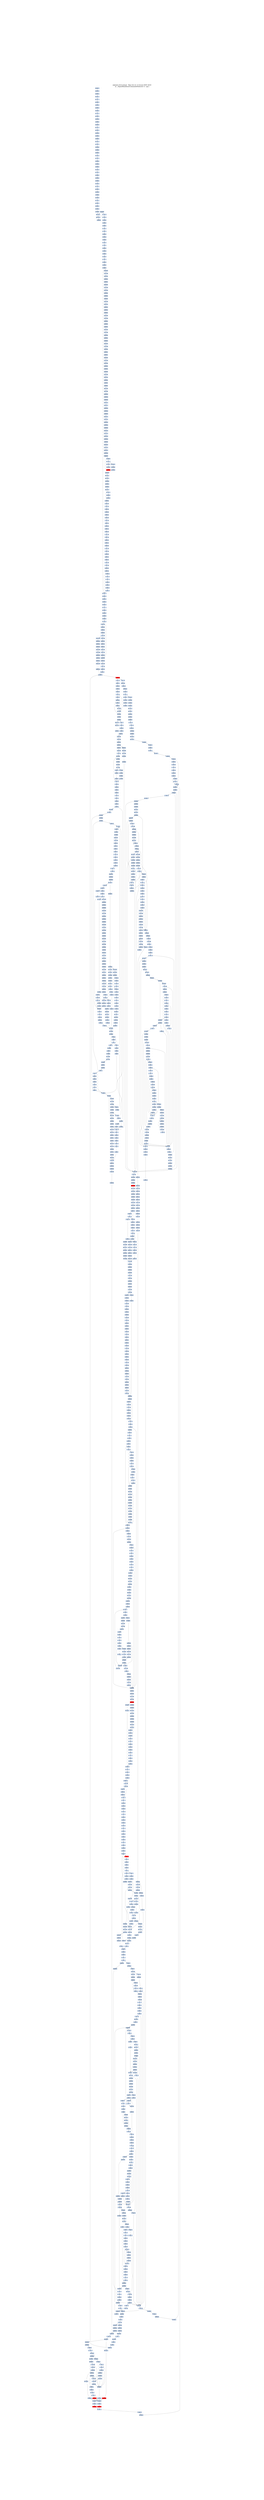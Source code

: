 digraph G {
node[shape=rectangle,style=filled,fillcolor=lightsteelblue,color=lightsteelblue]
bgcolor="transparent"
graph [label="Jakstab v0.8.4-devel   Mon Oct 21 13:32:22 CEST 2019\n-m ../Input/Real/linuxCommandsStatic/id -b --cpa i", labelloc=t, fontsize=35, pad=30]
"0x08080feb"[label="0x08080feb\n"];
"0x0804dfe3"[label="0x0804dfe3\n"];
"0x08080ff0"[label="0x08080ff0\n"];
"0x0804dfee"[label="0x0804dfee\n"];
"0x08080fe3"[label="0x08080fe3\n"];
"0x0804dfe9"[label="0x0804dfe9\n"];
"0x08080fe7"[label="0x08080fe7\n"];
"0x0804dfec"[label="0x0804dfec\n"];
"0x08080ff9"[label="0x08080ff9\n"];
"0x0804dff1"[label="0x0804dff1\n"];
"0x08080ffd"[label="0x08080ffd\n"];
"0x0804dff4"[label="0x0804dff4\n"];
"0x0804dffd"[label="0x0804dffd\n"];
"0x08080ff4"[label="0x08080ff4\n"];
"0x0804e000"[label="0x0804e000\n"];
"0x0804dffa"[label="0x0804dffa\n"];
"0x0804e005"[label="0x0804e005\n"];
"0x0808100d"[label="0x0808100d\n"];
"0x0804e00e"[label="0x0804e00e\n"];
"0x08081003"[label="0x08081003\n"];
"0x08081008"[label="0x08081008\n"];
"0x0804e00c"[label="0x0804e00c\n"];
"0x08081019"[label="0x08081019\n"];
"0x0808101d"[label="0x0808101d\n"];
"0x0804e011"[label="0x0804e011\n"];
"0x08081012"[label="0x08081012\n"];
"0x0804e020"[label="0x0804e020\n"];
"0x08081017"[label="0x08081017\n"];
"0x0804e025"[label="0x0804e025\n"];
"0x0808102c"[label="0x0808102c\n"];
"0x0804e02d"[label="0x0804e02d\n"];
"0x08081022"[label="0x08081022\n"];
"0x0804e030"[label="0x0804e030\n"];
"0x0804e02a"[label="0x0804e02a\n"];
"0x08081027"[label="0x08081027\n"];
"0x0804e02b"[label="0x0804e02b\n"];
"0x0804e02c"[label="0x0804e02c\n"];
"0x0804e036"[label="0x0804e036\n"];
"0x0808103b"[label="0x0808103b\n"];
"0x08081040"[label="0x08081040\n"];
"0x08081031"[label="0x08081031\n"];
"0x0804e03e"[label="0x0804e03e\n"];
"0x08081035"[label="0x08081035\n"];
"0x0804e03a"[label="0x0804e03a\n"];
"0x0804e03c"[label="0x0804e03c\n"];
"0x08081049"[label="0x08081049\n"];
"0x0808104b"[label="0x0808104b\n"];
"0x0808104f"[label="0x0808104f\n"];
"0x0804e04d"[label="0x0804e04d\n"];
"0x08081045"[label="0x08081045\n"];
"0x0804e049"[label="0x0804e049\n"];
"0x08081059"[label="0x08081059\n"];
"0x0804e058"[label="0x0804e058\n"];
"0x0804e053"[label="0x0804e053\n"];
"0x08081060"[label="0x08081060\n"];
"0x08081051"[label="0x08081051\n"];
"0x0804e05f"[label="0x0804e05f\n"];
"0x08081055"[label="0x08081055\n"];
"0x08081057"[label="0x08081057\n"];
"0x0804e066"[label="0x0804e066\n"];
"0x0808106f"[label="0x0808106f\n"];
"0x08081063"[label="0x08081063\n"];
"0x08081066"[label="0x08081066\n"];
"0x0804e06c"[label="0x0804e06c\n"];
"0x08081068"[label="0x08081068\n"];
"0x0804e077"[label="0x0804e077\n"];
"0x0804e073"[label="0x0804e073\n"];
"0x08080880"[label="0x08080880\n"];
"0x08081071"[label="0x08081071\n",fillcolor="red"];
"0x0804e07f"[label="0x0804e07f\n"];
"0x0804e079"[label="0x0804e079\n"];
"0x0804e087"[label="0x0804e087\n"];
"0x0808088b"[label="0x0808088b\n"];
"0x0808088c"[label="0x0808088c\n"];
"0x0804e081"[label="0x0804e081\n"];
"0x0808088e"[label="0x0808088e\n"];
"0x0804e084"[label="0x0804e084\n"];
"0x0804e08e"[label="0x0804e08e\n"];
"0x0804e08f"[label="0x0804e08f\n"];
"0x08080883"[label="0x08080883\n"];
"0x0804e089"[label="0x0804e089\n"];
"0x08080886"[label="0x08080886\n"];
"0x0804e08b"[label="0x0804e08b\n"];
"0x08080888"[label="0x08080888\n"];
"0x0808089a"[label="0x0808089a\n"];
"0x0804e097"[label="0x0804e097\n"];
"0x0808109b"[label="0x0808109b\n"];
"0x0808089d"[label="0x0808089d\n"];
"0x0808109e"[label="0x0808109e\n"];
"0x0808089f"[label="0x0808089f\n"];
"0x0804e094"[label="0x0804e094\n"];
"0x080810a0"[label="0x080810a0\n"];
"0x08080891"[label="0x08080891\n"];
"0x08080893"[label="0x08080893\n"];
"0x08080895"[label="0x08080895\n"];
"0x0804e09b"[label="0x0804e09b\n"];
"0x08080898"[label="0x08080898\n"];
"0x0804e0a6"[label="0x0804e0a6\n"];
"0x080808ab"[label="0x080808ab\n"];
"0x080810ad"[label="0x080810ad\n"];
"0x0804e0a1"[label="0x0804e0a1\n"];
"0x080808ad"[label="0x080808ad\n"];
"0x080808af"[label="0x080808af\n"];
"0x0804e0a4"[label="0x0804e0a4\n"];
"0x080808a1"[label="0x080808a1\n"];
"0x0804e0ae"[label="0x0804e0ae\n"];
"0x080810a2"[label="0x080810a2\n"];
"0x080808a2"[label="0x080808a2\n"];
"0x080810a4"[label="0x080810a4\n"];
"0x0804e0b0"[label="0x0804e0b0\n"];
"0x080808a8"[label="0x080808a8\n"];
"0x0804e0ac"[label="0x0804e0ac\n"];
"0x080810a8"[label="0x080810a8\n"];
"0x080808b9"[label="0x080808b9\n"];
"0x0804e0b5"[label="0x0804e0b5\n"];
"0x080810bb"[label="0x080810bb\n"];
"0x080808bb"[label="0x080808bb\n"];
"0x080808be"[label="0x080808be\n"];
"0x080810c0"[label="0x080810c0\n"];
"0x080808c0"[label="0x080808c0\n"];
"0x080810b1"[label="0x080810b1\n"];
"0x080808b2"[label="0x080808b2\n"];
"0x0804e0be"[label="0x0804e0be\n"];
"0x080810b3"[label="0x080810b3\n"];
"0x080808b4"[label="0x080808b4\n"];
"0x0804e0c0"[label="0x0804e0c0\n"];
"0x080810b5"[label="0x080810b5\n"];
"0x080808b7"[label="0x080808b7\n"];
"0x0804e0bb"[label="0x0804e0bb\n"];
"0x0804e0c6"[label="0x0804e0c6\n"];
"0x080808ca"[label="0x080808ca\n"];
"0x080808cb"[label="0x080808cb\n",fillcolor="red"];
"0x080810cc"[label="0x080810cc\n"];
"0x080808d0"[label="0x080808d0\n"];
"0x0804e0c4"[label="0x0804e0c4\n"];
"0x080808c3"[label="0x080808c3\n"];
"0x0804e0d0"[label="0x0804e0d0\n"];
"0x080808c6"[label="0x080808c6\n"];
"0x0804e0ca"[label="0x0804e0ca\n"];
"0x0804e0d6"[label="0x0804e0d6\n"];
"0x080808da"[label="0x080808da\n"];
"0x0804e0d8"[label="0x0804e0d8\n"];
"0x080808dd"[label="0x080808dd\n"];
"0x080810dd"[label="0x080810dd\n"];
"0x0804e0d2"[label="0x0804e0d2\n"];
"0x080808df"[label="0x080808df\n"];
"0x080808e0"[label="0x080808e0\n"];
"0x0804e0dd"[label="0x0804e0dd\n"];
"0x080810d1"[label="0x080810d1\n"];
"0x080808d3"[label="0x080808d3\n",fillcolor="red"];
"0x080808d8"[label="0x080808d8\n"];
"0x0804e0e6"[label="0x0804e0e6\n"];
"0x0804e0e8"[label="0x0804e0e8\n"];
"0x080810ee"[label="0x080810ee\n"];
"0x0804e0e3"[label="0x0804e0e3\n"];
"0x080808f0"[label="0x080808f0\n"];
"0x0804e0ed"[label="0x0804e0ed\n"];
"0x080810e2"[label="0x080810e2\n"];
"0x080808fa"[label="0x080808fa\n"];
"0x0804e0f6"[label="0x0804e0f6\n"];
"0x0804e0f8"[label="0x0804e0f8\n"];
"0x080808fc"[label="0x080808fc\n"];
"0x080810ff"[label="0x080810ff\n"];
"0x0804e0f3"[label="0x0804e0f3\n"];
"0x08080900"[label="0x08080900\n"];
"0x080808f1"[label="0x080808f1\n"];
"0x080808f3"[label="0x080808f3\n"];
"0x080810f3"[label="0x080810f3\n"];
"0x0804e100"[label="0x0804e100\n"];
"0x0804e0fa"[label="0x0804e0fa\n"];
"0x080808f6"[label="0x080808f6\n"];
"0x0808090a"[label="0x0808090a\n"];
"0x0808090b"[label="0x0808090b\n",fillcolor="red"];
"0x0804e108"[label="0x0804e108\n"];
"0x08080910"[label="0x08080910\n"];
"0x08080902"[label="0x08080902\n"];
"0x08081104"[label="0x08081104\n"];
"0x0804e110"[label="0x0804e110\n"];
"0x08080907"[label="0x08080907\n"];
"0x08081119"[label="0x08081119\n"];
"0x0808091b"[label="0x0808091b\n"];
"0x0808091f"[label="0x0808091f\n"];
"0x0804e113"[label="0x0804e113\n"];
"0x0804e11f"[label="0x0804e11f\n"];
"0x08080913"[label="0x08080913\n"];
"0x08081114"[label="0x08081114\n"];
"0x08080915"[label="0x08080915\n"];
"0x0804e119"[label="0x0804e119\n"];
"0x08080916"[label="0x08080916\n"];
"0x08081129"[label="0x08081129\n"];
"0x0804e125"[label="0x0804e125\n"];
"0x0808092a"[label="0x0808092a\n"];
"0x0808092c"[label="0x0808092c\n"];
"0x0808112e"[label="0x0808112e\n"];
"0x08080923"[label="0x08080923\n"];
"0x08080926"[label="0x08080926\n"];
"0x0804e12b"[label="0x0804e12b\n"];
"0x0804e136"[label="0x0804e136\n"];
"0x0804e138"[label="0x0804e138\n"];
"0x0808113c"[label="0x0808113c\n"];
"0x0804e131"[label="0x0804e131\n"];
"0x0804e134"[label="0x0804e134\n"];
"0x08080931"[label="0x08080931\n"];
"0x08080934"[label="0x08080934\n"];
"0x08080935"[label="0x08080935\n",fillcolor="red"];
"0x0804e13a"[label="0x0804e13a\n"];
"0x0804e13c"[label="0x0804e13c\n"];
"0x312d302e"[label="0x312d302e\n"];
"0x0808114d"[label="0x0808114d\n"];
"0x0804e141"[label="0x0804e141\n"];
"0x0804e144"[label="0x0804e144\n"];
"0x08081141"[label="0x08081141\n"];
"0x0804e14d"[label="0x0804e14d\n"];
"0x0804e149"[label="0x0804e149\n"];
"0x0804e156"[label="0x0804e156\n"];
"0x0808115e"[label="0x0808115e\n"];
"0x0804e153"[label="0x0804e153\n"];
"0x08080960"[label="0x08080960\n"];
"0x08081152"[label="0x08081152\n"];
"0x0804e159"[label="0x0804e159\n"];
"0x0804e15b"[label="0x0804e15b\n"];
"0x0804e165"[label="0x0804e165\n"];
"0x0804e167"[label="0x0804e167\n"];
"0x0808096d"[label="0x0808096d\n"];
"0x0808096e"[label="0x0808096e\n"];
"0x0804e162"[label="0x0804e162\n"];
"0x0808116f"[label="0x0808116f\n"];
"0x0808096f"[label="0x0808096f\n"];
"0x08080961"[label="0x08080961\n"];
"0x08080962"[label="0x08080962\n"];
"0x08081163"[label="0x08081163\n"];
"0x0804e16b"[label="0x0804e16b\n"];
"0x08080967"[label="0x08080967\n"];
"0x0808097c"[label="0x0808097c\n"];
"0x0804e178"[label="0x0804e178\n"];
"0x0804e171"[label="0x0804e171\n"];
"0x0808097e"[label="0x0808097e\n"];
"0x08081180"[label="0x08081180\n"];
"0x08080972"[label="0x08080972\n"];
"0x08081174"[label="0x08081174\n"];
"0x0804e180"[label="0x0804e180\n"];
"0x0804e17c"[label="0x0804e17c\n"];
"0x08080978"[label="0x08080978\n"];
"0x0804e186"[label="0x0804e186\n"];
"0x0808098b"[label="0x0808098b\n"];
"0x0804e188"[label="0x0804e188\n"];
"0x08080982"[label="0x08080982\n"];
"0x0804e18f"[label="0x0804e18f\n"];
"0x08080984"[label="0x08080984\n"];
"0x08081185"[label="0x08081185\n"];
"0x08080986"[label="0x08080986\n"];
"0x0804e18b"[label="0x0804e18b\n"];
"0x0804e195"[label="0x0804e195\n"];
"0x0808119a"[label="0x0808119a\n"];
"0x0808099a"[label="0x0808099a\n"];
"0x0808119c"[label="0x0808119c\n"];
"0x0804e191"[label="0x0804e191\n"];
"0x0808119e"[label="0x0808119e\n"];
"0x080809a0"[label="0x080809a0\n"];
"0x0804e194"[label="0x0804e194\n"];
"0x08081191"[label="0x08081191\n"];
"0x08080991"[label="0x08080991\n"];
"0x080511a0"[label="0x080511a0\n"];
"0x08080993"[label="0x08080993\n"];
"0x08081194"[label="0x08081194\n"];
"0x0804e1a0"[label="0x0804e1a0\n"];
"0x08080995"[label="0x08080995\n"];
"0x08081196"[label="0x08081196\n"];
"0x0804e19b"[label="0x0804e19b\n"];
"0x0804e19c"[label="0x0804e19c\n"];
"0x080809ac"[label="0x080809ac\n"];
"0x080811ad"[label="0x080811ad\n"];
"0x0804e1a1"[label="0x0804e1a1\n"];
"0x080511a1"[label="0x080511a1\n"];
"0x0804e1a3"[label="0x0804e1a3\n"];
"0x080809b0"[label="0x080809b0\n"];
"0x080811b0"[label="0x080811b0\n"];
"0x080811a1"[label="0x080811a1\n"];
"0x080811a3"[label="0x080811a3\n"];
"0x080809a4"[label="0x080809a4\n"];
"0x080809a6"[label="0x080809a6\n"];
"0x080811a7"[label="0x080811a7\n"];
"0x080809ba"[label="0x080809ba\n"];
"0x080809be"[label="0x080809be\n"];
"0x080811b1"[label="0x080811b1\n"];
"0x080809b2"[label="0x080809b2\n"];
"0x080811b2"[label="0x080811b2\n"];
"0x080811b3"[label="0x080811b3\n"];
"0x080809b4"[label="0x080809b4\n"];
"0x080811b4"[label="0x080811b4\n"];
"0x080809ce"[label="0x080809ce\n"];
"0x080809d0"[label="0x080809d0\n"];
"0x080809c2"[label="0x080809c2\n"];
"0x080809c5"[label="0x080809c5\n"];
"0x080809c8"[label="0x080809c8\n"];
"0x080809e0"[label="0x080809e0\n"];
"0x080809d6"[label="0x080809d6\n"];
"0x080809d8"[label="0x080809d8\n"];
"0x080809ed"[label="0x080809ed\n"];
"0x080809ef"[label="0x080809ef\n"];
"0x080809e3"[label="0x080809e3\n"];
"0x080809e5"[label="0x080809e5\n"];
"0x080809e8"[label="0x080809e8\n"];
"0x080809fb"[label="0x080809fb\n"];
"0x080809fe"[label="0x080809fe\n"];
"0x08080a00"[label="0x08080a00\n"];
"0x080809f1"[label="0x080809f1\n"];
"0x080809f3"[label="0x080809f3\n"];
"0x080809f5"[label="0x080809f5\n"];
"0x08080a0a"[label="0x08080a0a\n"];
"0x08080a0e"[label="0x08080a0e\n"];
"0x08080a04"[label="0x08080a04\n"];
"0x08080a08"[label="0x08080a08\n"];
"0x08080a19"[label="0x08080a19\n"];
"0x08080a1d"[label="0x08080a1d\n"];
"0x08080a20"[label="0x08080a20\n"];
"0x08080a14"[label="0x08080a14\n"];
"0x08080a17"[label="0x08080a17\n"];
"0x08080a2b"[label="0x08080a2b\n"];
"0x08080a2c"[label="0x08080a2c\n"];
"0x08080a30"[label="0x08080a30\n"];
"0x08080a26"[label="0x08080a26\n"];
"0x08080a39"[label="0x08080a39\n"];
"0x08080a3b"[label="0x08080a3b\n"];
"0x08080a3e"[label="0x08080a3e\n"];
"0x08080a33"[label="0x08080a33\n"];
"0x08080a35"[label="0x08080a35\n"];
"0x08080a37"[label="0x08080a37\n"];
"0x08080a4b"[label="0x08080a4b\n"];
"0x08080a41"[label="0x08080a41\n"];
"0x08080a44"[label="0x08080a44\n"];
"0x08080a46"[label="0x08080a46\n"];
"0x08080a48"[label="0x08080a48\n"];
"0x08080a5b"[label="0x08080a5b\n"];
"0x08080a5d"[label="0x08080a5d\n"];
"0x08080a51"[label="0x08080a51\n"];
"0x08080a55"[label="0x08080a55\n"];
"0x08080a57"[label="0x08080a57\n"];
"0x08080a6b"[label="0x08080a6b\n"];
"0x08080a6c"[label="0x08080a6c\n"];
"0x08080a70"[label="0x08080a70\n"];
"0x08080a61"[label="0x08080a61\n"];
"0x08080a65"[label="0x08080a65\n"];
"0x08080a7a"[label="0x08080a7a\n"];
"0x08080a7c"[label="0x08080a7c\n"];
"0x08080a80"[label="0x08080a80\n"];
"0x08080a73"[label="0x08080a73\n"];
"0x08080a75"[label="0x08080a75\n"];
"0x0804ea79"[label="0x0804ea79\n"];
"0x08080a78"[label="0x08080a78\n"];
"0x0804ea7c"[label="0x0804ea7c\n"];
"0x08080a89"[label="0x08080a89\n"];
"0x08080a8b"[label="0x08080a8b\n"];
"0x08080a8d"[label="0x08080a8d\n"];
"0x08080a8f"[label="0x08080a8f\n"];
"0x08080a84"[label="0x08080a84\n"];
"0x08080a87"[label="0x08080a87\n"];
"0x08049a98"[label="0x08049a98\n"];
"0x08080aa0"[label="0x08080aa0\n"];
"0x08080a91"[label="0x08080a91\n"];
"0x08080a93"[label="0x08080a93\n"];
"0x08049a9f"[label="0x08049a9f\n"];
"0x08080a95"[label="0x08080a95\n"];
"0x08080a97"[label="0x08080a97\n"];
"0x08049a9b"[label="0x08049a9b\n"];
"0x08049a9c"[label="0x08049a9c\n"];
"0x08080aab"[label="0x08080aab\n"];
"0x08080aae"[label="0x08080aae\n"];
"0x08080aa2"[label="0x08080aa2\n"];
"0x08080aa4"[label="0x08080aa4\n"];
"0x08080aa6"[label="0x08080aa6\n"];
"0x08080aa8"[label="0x08080aa8\n"];
"0x08080aba"[label="0x08080aba\n"];
"0x08080abc"[label="0x08080abc\n"];
"0x08080ac0"[label="0x08080ac0\n"];
"0x08080ab1"[label="0x08080ab1\n"];
"0x08080ab4"[label="0x08080ab4\n"];
"0x08080ab6"[label="0x08080ab6\n"];
"0x08080ab8"[label="0x08080ab8\n"];
"0x08080ac9"[label="0x08080ac9\n"];
"0x08080acb"[label="0x08080acb\n"];
"0x08080acf"[label="0x08080acf\n"];
"0x080832d0"[label="0x080832d0\n"];
"0x08080ac3"[label="0x08080ac3\n"];
"0x08080ac6"[label="0x08080ac6\n"];
"0x08080ad9"[label="0x08080ad9\n"];
"0x08080adf"[label="0x08080adf\n"];
"0x08080ad3"[label="0x08080ad3\n"];
"0x08080ad7"[label="0x08080ad7\n"];
"0x08080af0"[label="0x08080af0\n"];
"0x08080ae2"[label="0x08080ae2\n"];
"0x08080ae3"[label="0x08080ae3\n"];
"0x08080ae4"[label="0x08080ae4\n"];
"0x08080ae5"[label="0x08080ae5\n"];
"0x08080ae6"[label="0x08080ae6\n",fillcolor="red"];
"0x08080afb"[label="0x08080afb\n"];
"0x08080afd"[label="0x08080afd\n"];
"0x08080aff"[label="0x08080aff\n"];
"0x08080af4"[label="0x08080af4\n"];
"0x08080af6"[label="0x08080af6\n"];
"0x08080af8"[label="0x08080af8\n"];
"0x08080b0b"[label="0x08080b0b\n"];
"0x08080b0f"[label="0x08080b0f\n"];
"0x08080b02"[label="0x08080b02\n"];
"0x08080b04"[label="0x08080b04\n"];
"0x08080b07"[label="0x08080b07\n"];
"0x08080b1b"[label="0x08080b1b\n"];
"0x08080b1f"[label="0x08080b1f\n"];
"0x08080b16"[label="0x08080b16\n"];
"0x08080b30"[label="0x08080b30\n"];
"0x08080b23"[label="0x08080b23\n"];
"0x08080b3a"[label="0x08080b3a\n"];
"0x08080b3c"[label="0x08080b3c\n"];
"0x08080b3e"[label="0x08080b3e\n"];
"0x08080b32"[label="0x08080b32\n"];
"0x08080b34"[label="0x08080b34\n"];
"0x08080b36"[label="0x08080b36\n"];
"0x08080b49"[label="0x08080b49\n"];
"0x08080b4c"[label="0x08080b4c\n"];
"0x08080b42"[label="0x08080b42\n"];
"0x08080b46"[label="0x08080b46\n"];
"0x08080b5b"[label="0x08080b5b\n"];
"0x08080b5f"[label="0x08080b5f\n"];
"0x08080b52"[label="0x08080b52\n"];
"0x08080b54"[label="0x08080b54\n"];
"0x08080b56"[label="0x08080b56\n"];
"0x08080b69"[label="0x08080b69\n"];
"0x08080b6b"[label="0x08080b6b\n"];
"0x08080b6d"[label="0x08080b6d\n"];
"0x08080b63"[label="0x08080b63\n"];
"0x0804db70"[label="0x0804db70\n"];
"0x08080b67"[label="0x08080b67\n"];
"0x08080b7a"[label="0x08080b7a\n"];
"0x0804db77"[label="0x0804db77\n"];
"0x08080b7c"[label="0x08080b7c\n"];
"0x0804db71"[label="0x0804db71\n"];
"0x08080b7e"[label="0x08080b7e\n"];
"0x0804db72"[label="0x0804db72\n"];
"0x0804db73"[label="0x0804db73\n"];
"0x0804db74"[label="0x0804db74\n"];
"0x08080b80"[label="0x08080b80\n"];
"0x08080b71"[label="0x08080b71\n"];
"0x0804db7f"[label="0x0804db7f\n"];
"0x08080b74"[label="0x08080b74\n"];
"0x08080b76"[label="0x08080b76\n"];
"0x0804db7b"[label="0x0804db7b\n"];
"0x08080b78"[label="0x08080b78\n"];
"0x08080b8a"[label="0x08080b8a\n"];
"0x0804db87"[label="0x0804db87\n"];
"0x08080b8c"[label="0x08080b8c\n"];
"0x08080b8e"[label="0x08080b8e\n"];
"0x0804db83"[label="0x0804db83\n"];
"0x08080b90"[label="0x08080b90\n"];
"0x08078b90"[label="0x08078b90\n"];
"0x0804db8d"[label="0x0804db8d\n"];
"0x08080b82"[label="0x08080b82\n"];
"0x0804db89"[label="0x0804db89\n"];
"0x0804db8b"[label="0x0804db8b\n"];
"0x08080b88"[label="0x08080b88\n"];
"0x08080b99"[label="0x08080b99\n"];
"0x0804db95"[label="0x0804db95\n"];
"0x0804db97"[label="0x0804db97\n"];
"0x08078b95"[label="0x08078b95\n"];
"0x08080b9c"[label="0x08080b9c\n"];
"0x08080b9e"[label="0x08080b9e\n"];
"0x0804db93"[label="0x0804db93\n"];
"0x08080ba0"[label="0x08080ba0\n"];
"0x0804db9e"[label="0x0804db9e\n"];
"0x08080b93"[label="0x08080b93\n"];
"0x0804dba0"[label="0x0804dba0\n"];
"0x0804db99"[label="0x0804db99\n"];
"0x08080b96"[label="0x08080b96\n"];
"0x08080baa"[label="0x08080baa\n"];
"0x0804dba6"[label="0x0804dba6\n"];
"0x0804dba8"[label="0x0804dba8\n"];
"0x08080bae"[label="0x08080bae\n"];
"0x0804dba2"[label="0x0804dba2\n"];
"0x08080bb0"[label="0x08080bb0\n"];
"0x0804dba4"[label="0x0804dba4\n"];
"0x0804dbae"[label="0x0804dbae\n"];
"0x08080ba3"[label="0x08080ba3\n"];
"0x0804dbb0"[label="0x0804dbb0\n"];
"0x08080ba5"[label="0x08080ba5\n"];
"0x0804dbaa"[label="0x0804dbaa\n"];
"0x0804dbac"[label="0x0804dbac\n"];
"0x0804dbb7"[label="0x0804dbb7\n"];
"0x08080bbb"[label="0x08080bbb\n"];
"0x0804dbb8"[label="0x0804dbb8\n"];
"0x0804dbb2"[label="0x0804dbb2\n"];
"0x08080bbf"[label="0x08080bbf\n"];
"0x0804dbb4"[label="0x0804dbb4\n"];
"0x08080bb2"[label="0x08080bb2\n"];
"0x08080bb4"[label="0x08080bb4\n"];
"0x0804dbc0"[label="0x0804dbc0\n"];
"0x0804dbb9"[label="0x0804dbb9\n"];
"0x0804dbba"[label="0x0804dbba\n"];
"0x0804dbbb"[label="0x0804dbbb\n"];
"0x08080bb8"[label="0x08080bb8\n"];
"0x08080bc9"[label="0x08080bc9\n"];
"0x0804dbc7"[label="0x0804dbc7\n"];
"0x080813ce"[label="0x080813ce\n"];
"0x0804dbc2"[label="0x0804dbc2\n"];
"0x08080bd0"[label="0x08080bd0\n"];
"0x0804dbc4"[label="0x0804dbc4\n"];
"0x0804dbd0"[label="0x0804dbd0\n"];
"0x08080bc4"[label="0x08080bc4\n"];
"0x0804dbca"[label="0x0804dbca\n"];
"0x08080bc8"[label="0x08080bc8\n"];
"0x08080bd9"[label="0x08080bd9\n"];
"0x08080bdb"[label="0x08080bdb\n"];
"0x0804dbd7"[label="0x0804dbd7\n"];
"0x08080bdd"[label="0x08080bdd\n"];
"0x0804dbd2"[label="0x0804dbd2\n"];
"0x08080bdf"[label="0x08080bdf\n"];
"0x080813d2"[label="0x080813d2\n"];
"0x0804e3df"[label="0x0804e3df\n"];
"0x0804dbdf"[label="0x0804dbdf\n"];
"0x08080bd3"[label="0x08080bd3\n"];
"0x0804dbd9"[label="0x0804dbd9\n"];
"0x08080bd6"[label="0x08080bd6\n"];
"0x0804dbdb"[label="0x0804dbdb\n"];
"0x080813d8"[label="0x080813d8\n"];
"0x0804e3e5"[label="0x0804e3e5\n"];
"0x0804dbe5"[label="0x0804dbe5\n"];
"0x0804e3e8"[label="0x0804e3e8\n"];
"0x08080bed"[label="0x08080bed\n"];
"0x0804dbe1"[label="0x0804dbe1\n"];
"0x08080bef"[label="0x08080bef\n"];
"0x0804dbe3"[label="0x0804dbe3\n"];
"0x0804dbed"[label="0x0804dbed\n"];
"0x08080be1"[label="0x08080be1\n"];
"0x0804e3ee"[label="0x0804e3ee\n"];
"0x08080be3"[label="0x08080be3\n"];
"0x0804dbe9"[label="0x0804dbe9\n"];
"0x0804dbeb"[label="0x0804dbeb\n"];
"0x08080be8"[label="0x08080be8\n"];
"0x0804dbf5"[label="0x0804dbf5\n"];
"0x08080bfa"[label="0x08080bfa\n"];
"0x0804dbf7"[label="0x0804dbf7\n"];
"0x0804dbf1"[label="0x0804dbf1\n"];
"0x0804e3f1"[label="0x0804e3f1\n"];
"0x08080bfd"[label="0x08080bfd\n"];
"0x08080bfe"[label="0x08080bfe\n"];
"0x0804dbf3"[label="0x0804dbf3\n"];
"0x0804e3f3"[label="0x0804e3f3\n"];
"0x08080bf1"[label="0x08080bf1\n"];
"0x0804e3ff"[label="0x0804e3ff\n"];
"0x0804dbff"[label="0x0804dbff\n"];
"0x08080bf4"[label="0x08080bf4\n"];
"0x0804e3f9"[label="0x0804e3f9\n"];
"0x0804dbf9"[label="0x0804dbf9\n"];
"0x08080bf6"[label="0x08080bf6\n"];
"0x0804dbfb"[label="0x0804dbfb\n"];
"0x0804dc05"[label="0x0804dc05\n"];
"0x0804e405"[label="0x0804e405\n"];
"0x08080c0b"[label="0x08080c0b\n"];
"0x0804dc07"[label="0x0804dc07\n"];
"0x0804dc01"[label="0x0804dc01\n"];
"0x08080c0e"[label="0x08080c0e\n"];
"0x0804dc03"[label="0x0804dc03\n"];
"0x08081c10"[label="0x08081c10\n"];
"0x0804e40d"[label="0x0804e40d\n"];
"0x08080c02"[label="0x08080c02\n"];
"0x0804dc0f"[label="0x0804dc0f\n"];
"0x0804dc09"[label="0x0804dc09\n"];
"0x0804e409"[label="0x0804e409\n"];
"0x0804dc0b"[label="0x0804dc0b\n"];
"0x08080c07"[label="0x08080c07\n"];
"0x08080c19"[label="0x08080c19\n"];
"0x0804dc17"[label="0x0804dc17\n"];
"0x0804e418"[label="0x0804e418\n"];
"0x08080c1d"[label="0x08080c1d\n"];
"0x0804dc11"[label="0x0804dc11\n"];
"0x08081c1d"[label="0x08081c1d\n"];
"0x0804e411"[label="0x0804e411\n"];
"0x08080c1f"[label="0x08080c1f\n"];
"0x0804dc13"[label="0x0804dc13\n"];
"0x08081c20"[label="0x08081c20\n"];
"0x0804e414"[label="0x0804e414\n"];
"0x08081c11"[label="0x08081c11\n"];
"0x0804dc1d"[label="0x0804dc1d\n"];
"0x08080c11"[label="0x08080c11\n"];
"0x08081c12"[label="0x08081c12\n"];
"0x08080c13"[label="0x08080c13\n"];
"0x0804dc1f"[label="0x0804dc1f\n"];
"0x0804e419"[label="0x0804e419\n"];
"0x0804dc19"[label="0x0804dc19\n"];
"0x0804dc1b"[label="0x0804dc1b\n"];
"0x08081c17"[label="0x08081c17\n"];
"0x08080c29"[label="0x08080c29\n"];
"0x0804dc25"[label="0x0804dc25\n"];
"0x08081c2a"[label="0x08081c2a\n"];
"0x0804dc27"[label="0x0804dc27\n"];
"0x08081c2c"[label="0x08081c2c\n"];
"0x0804dc21"[label="0x0804dc21\n"];
"0x08081c2f"[label="0x08081c2f\n"];
"0x0804dc23"[label="0x0804dc23\n"];
"0x08080c30"[label="0x08080c30\n"];
"0x08081c30"[label="0x08081c30\n"];
"0x08080c22"[label="0x08080c22\n"];
"0x0804dc2e"[label="0x0804dc2e\n"];
"0x08081c26"[label="0x08081c26\n"];
"0x0804dc2a"[label="0x0804dc2a\n"];
"0x08081c28"[label="0x08081c28\n"];
"0x08080c28"[label="0x08080c28\n"];
"0x0804dc2c"[label="0x0804dc2c\n"];
"0x0804dc35"[label="0x0804dc35\n"];
"0x08080c3b"[label="0x08080c3b\n"];
"0x0804dc31"[label="0x0804dc31\n"];
"0x0804dc32"[label="0x0804dc32\n"];
"0x08080c3e"[label="0x08080c3e\n"];
"0x0804dc33"[label="0x0804dc33\n"];
"0x08080c40"[label="0x08080c40\n"];
"0x0804dc34"[label="0x0804dc34\n"];
"0x08081c31"[label="0x08081c31\n"];
"0x0804dc40"[label="0x0804dc40\n"];
"0x08080c35"[label="0x08080c35\n"];
"0x08080c38"[label="0x08080c38\n"];
"0x08081c38"[label="0x08081c38\n"];
"0x08080c4a"[label="0x08080c4a\n"];
"0x0804dc46"[label="0x0804dc46\n"];
"0x08080c4d"[label="0x08080c4d\n"];
"0x0804dc42"[label="0x0804dc42\n"];
"0x08080c4f"[label="0x08080c4f\n"];
"0x0804dc44"[label="0x0804dc44\n"];
"0x0804dc4d"[label="0x0804dc4d\n"];
"0x08080c44"[label="0x08080c44\n"];
"0x0804dc50"[label="0x0804dc50\n"];
"0x0804dc49"[label="0x0804dc49\n"];
"0x0804dc4a"[label="0x0804dc4a\n"];
"0x0804dc4b"[label="0x0804dc4b\n"];
"0x0804dc4c"[label="0x0804dc4c\n"];
"0x08080c48"[label="0x08080c48\n"];
"0x0804dc56"[label="0x0804dc56\n"];
"0x08080c5b"[label="0x08080c5b\n"];
"0x0804dc58"[label="0x0804dc58\n"];
"0x0804dc52"[label="0x0804dc52\n"];
"0x0804dc54"[label="0x0804dc54\n"];
"0x08080c51"[label="0x08080c51\n"];
"0x0804dc5d"[label="0x0804dc5d\n"];
"0x0804dc5e"[label="0x0804dc5e\n"];
"0x0804dc5f"[label="0x0804dc5f\n"];
"0x0804dc60"[label="0x0804dc60\n"];
"0x08080c55"[label="0x08080c55\n"];
"0x0804dc5a"[label="0x0804dc5a\n"];
"0x08080c57"[label="0x08080c57\n"];
"0x0804dc68"[label="0x0804dc68\n"];
"0x08080c6d"[label="0x08080c6d\n"];
"0x0804dc61"[label="0x0804dc61\n"];
"0x08080c6f"[label="0x08080c6f\n"];
"0x08080c61"[label="0x08080c61\n"];
"0x0804dc6e"[label="0x0804dc6e\n"];
"0x0804dc70"[label="0x0804dc70\n"];
"0x08080c65"[label="0x08080c65\n"];
"0x0804dc6a"[label="0x0804dc6a\n"];
"0x0804dc6c"[label="0x0804dc6c\n"];
"0x08080c68"[label="0x08080c68\n"];
"0x08080c79"[label="0x08080c79\n"];
"0x0804dc77"[label="0x0804dc77\n"];
"0x08080c7b"[label="0x08080c7b\n"];
"0x08080c7c"[label="0x08080c7c\n"];
"0x0804dc72"[label="0x0804dc72\n"];
"0x08080c80"[label="0x08080c80\n"];
"0x08080c71"[label="0x08080c71\n"];
"0x08080c73"[label="0x08080c73\n"];
"0x0804dc80"[label="0x0804dc80\n"];
"0x08080c75"[label="0x08080c75\n"];
"0x08080c77"[label="0x08080c77\n"];
"0x08080c8a"[label="0x08080c8a\n"];
"0x08080c8c"[label="0x08080c8c\n"];
"0x08080c8e"[label="0x08080c8e\n"];
"0x0804dc82"[label="0x0804dc82\n"];
"0x0804dc84"[label="0x0804dc84\n"];
"0x08080c90"[label="0x08080c90\n"];
"0x08080c83"[label="0x08080c83\n"];
"0x08080c88"[label="0x08080c88\n"];
"0x08080c9c"[label="0x08080c9c\n"];
"0x08080c9e"[label="0x08080c9e\n"];
"0x08080c92"[label="0x08080c92\n"];
"0x08080c94"[label="0x08080c94\n"];
"0x08080c98"[label="0x08080c98\n"];
"0x08080cab"[label="0x08080cab\n"];
"0x0804e4a4"[label="0x0804e4a4\n"];
"0x0804e4ad"[label="0x0804e4ad\n"];
"0x08080ca2"[label="0x08080ca2\n"];
"0x08080ca6"[label="0x08080ca6\n"];
"0x0804e4aa"[label="0x0804e4aa\n"];
"0x0804e4ac"[label="0x0804e4ac\n"];
"0x08080cba"[label="0x08080cba\n"];
"0x0804e4b8"[label="0x0804e4b8\n"];
"0x0804e4b3"[label="0x0804e4b3\n"];
"0x08080cbf"[label="0x08080cbf\n"];
"0x0804e4bf"[label="0x0804e4bf\n"];
"0x0804e4c0"[label="0x0804e4c0\n"];
"0x08080cb5"[label="0x08080cb5\n"];
"0x0804e4b9"[label="0x0804e4b9\n"];
"0x08080cc9"[label="0x08080cc9\n"];
"0x08080ccb"[label="0x08080ccb\n"];
"0x08080cce"[label="0x08080cce\n"];
"0x08080cc1"[label="0x08080cc1\n"];
"0x08080cc3"[label="0x08080cc3\n"];
"0x08080cc5"[label="0x08080cc5\n"];
"0x08080cdc"[label="0x08080cdc\n"];
"0x080a5ce0"[label="0x080a5ce0\n"];
"0x08080cde"[label="0x08080cde\n"];
"0x08080cd2"[label="0x08080cd2\n"];
"0x08080cd6"[label="0x08080cd6\n"];
"0x080a5cea"[label="0x080a5cea\n"];
"0x08080ced"[label="0x08080ced\n"];
"0x080a5cef"[label="0x080a5cef\n"];
"0x08080cef"[label="0x08080cef\n"];
"0x080a5ce1"[label="0x080a5ce1\n"];
"0x08080ce4"[label="0x08080ce4\n"];
"0x08080ce7"[label="0x08080ce7\n"];
"0x080a5ce6"[label="0x080a5ce6\n"];
"0x08080cfa"[label="0x08080cfa\n"];
"0x080a5cf9"[label="0x080a5cf9\n"];
"0x08080cfc"[label="0x08080cfc\n"];
"0x080a5cff"[label="0x080a5cff\n"];
"0x08080cff"[label="0x08080cff\n"];
"0x080a5cf7"[label="0x080a5cf7\n"];
"0x080a5cf5"[label="0x080a5cf5\n"];
"0x08080cf8"[label="0x08080cf8\n"];
"0x080a5d09"[label="0x080a5d09\n"];
"0x08080d0c"[label="0x08080d0c\n"];
"0x08080d10"[label="0x08080d10\n"];
"0x080a5d0e"[label="0x080a5d0e\n"];
"0x080a5d03"[label="0x080a5d03\n"];
"0x080a5d04"[label="0x080a5d04\n"];
"0x080a5d01"[label="0x080a5d01\n"];
"0x08080d03"[label="0x08080d03\n"];
"0x08080d06"[label="0x08080d06\n"];
"0x080a5d08"[label="0x080a5d08\n"];
"0x08080d08"[label="0x08080d08\n"];
"0x08080d19"[label="0x08080d19\n"];
"0x08080d20"[label="0x08080d20\n"];
"0x08080d14"[label="0x08080d14\n"];
"0x08080d16"[label="0x08080d16\n"];
"0x08080d29"[label="0x08080d29\n"];
"0x08080d2e"[label="0x08080d2e\n"];
"0x08080d30"[label="0x08080d30\n"];
"0x08080d22"[label="0x08080d22\n"];
"0x08080d25"[label="0x08080d25\n"];
"0x08080d27"[label="0x08080d27\n"];
"0x08080d40"[label="0x08080d40\n"];
"0x08080d32"[label="0x08080d32\n"];
"0x08080d34"[label="0x08080d34\n"];
"0x08080d36"[label="0x08080d36\n"];
"0x08080d38"[label="0x08080d38\n"];
"0x08080d4b"[label="0x08080d4b\n"];
"0x08080d4e"[label="0x08080d4e\n"];
"0x08080d42"[label="0x08080d42\n"];
"0x08080d44"[label="0x08080d44\n"];
"0x08080d46"[label="0x08080d46\n"];
"0x08080d48"[label="0x08080d48\n"];
"0x08080d5b"[label="0x08080d5b\n"];
"0x08080d5d"[label="0x08080d5d\n"];
"0x08080d60"[label="0x08080d60\n"];
"0x08080d51"[label="0x08080d51\n"];
"0x08080d54"[label="0x08080d54\n"];
"0x08080d56"[label="0x08080d56\n"];
"0x08080d58"[label="0x08080d58\n"];
"0x08080d6c"[label="0x08080d6c\n"];
"0x08080d70"[label="0x08080d70\n"];
"0x0804e56f"[label="0x0804e56f\n"];
"0x08080d63"[label="0x08080d63\n"];
"0x08080d66"[label="0x08080d66\n"];
"0x0804e56b"[label="0x0804e56b\n"];
"0x08080d68"[label="0x08080d68\n"];
"0x08080d7a"[label="0x08080d7a\n"];
"0x0804e577"[label="0x0804e577\n"];
"0x08080d7e"[label="0x08080d7e\n"];
"0x0804e573"[label="0x0804e573\n"];
"0x0804e57e"[label="0x0804e57e\n"];
"0x0804e57f"[label="0x0804e57f\n"];
"0x08080d74"[label="0x08080d74\n"];
"0x0804e57a"[label="0x0804e57a\n"];
"0x08054d86"[label="0x08054d86\n"];
"0x08080d8b"[label="0x08080d8b\n"];
"0x0804e587"[label="0x0804e587\n"];
"0x08080d90"[label="0x08080d90\n"];
"0x0804e584"[label="0x0804e584\n"];
"0x08054d83"[label="0x08054d83\n"];
"0x08080d82"[label="0x08080d82\n"];
"0x0804e58f"[label="0x0804e58f\n"];
"0x0804e58a"[label="0x0804e58a\n"];
"0x08080d86"[label="0x08080d86\n"];
"0x0804e595"[label="0x0804e595\n"];
"0x08080d99"[label="0x08080d99\n"];
"0x08080d9b"[label="0x08080d9b\n"];
"0x0804e591"[label="0x0804e591\n"];
"0x08080d9d"[label="0x08080d9d\n"];
"0x08080d9f"[label="0x08080d9f\n"];
"0x0804e59e"[label="0x0804e59e\n"];
"0x08080d93"[label="0x08080d93\n"];
"0x08080d95"[label="0x08080d95\n"];
"0x0804e59b"[label="0x0804e59b\n"];
"0x0804e5a6"[label="0x0804e5a6\n"];
"0x0804e5a1"[label="0x0804e5a1\n"];
"0x08080dad"[label="0x08080dad\n"];
"0x08080daf"[label="0x08080daf\n"];
"0x0804e5a3"[label="0x0804e5a3\n"];
"0x0804e5ad"[label="0x0804e5ad\n"];
"0x08080da2"[label="0x08080da2\n"];
"0x0804ddb0"[label="0x0804ddb0\n"];
"0x0804e5a9"[label="0x0804e5a9\n"];
"0x08080da6"[label="0x08080da6\n"];
"0x08080dba"[label="0x08080dba\n"];
"0x0804e5b6"[label="0x0804e5b6\n"];
"0x0804e5b8"[label="0x0804e5b8\n"];
"0x0804ddb1"[label="0x0804ddb1\n"];
"0x08080dbe"[label="0x08080dbe\n"];
"0x0804ddb2"[label="0x0804ddb2\n"];
"0x0804ddb3"[label="0x0804ddb3\n"];
"0x0804e5b3"[label="0x0804e5b3\n"];
"0x0804ddb4"[label="0x0804ddb4\n"];
"0x08080dc0"[label="0x08080dc0\n"];
"0x0804e5bd"[label="0x0804e5bd\n"];
"0x08080db1"[label="0x08080db1\n"];
"0x0804ddbf"[label="0x0804ddbf\n"];
"0x08080db5"[label="0x08080db5\n"];
"0x0804ddb9"[label="0x0804ddb9\n"];
"0x08080db8"[label="0x08080db8\n"];
"0x0804ddc5"[label="0x0804ddc5\n"];
"0x08080dc9"[label="0x08080dc9\n"];
"0x0804ddc7"[label="0x0804ddc7\n"];
"0x0804e5c7"[label="0x0804e5c7\n"];
"0x08080dcd"[label="0x08080dcd\n"];
"0x0804e5c3"[label="0x0804e5c3\n"];
"0x0804e5cd"[label="0x0804e5cd\n"];
"0x0804ddd0"[label="0x0804ddd0\n"];
"0x08080dc5"[label="0x08080dc5\n"];
"0x0804ddca"[label="0x0804ddca\n"];
"0x0804e5ca"[label="0x0804e5ca\n"];
"0x0804ddd6"[label="0x0804ddd6\n"];
"0x08080dda"[label="0x08080dda\n"];
"0x0804ddd8"[label="0x0804ddd8\n"];
"0x0804e5d2"[label="0x0804e5d2\n"];
"0x08080dde"[label="0x08080dde\n"];
"0x08080dd2"[label="0x08080dd2\n"];
"0x0804dddf"[label="0x0804dddf\n"];
"0x08080dd6"[label="0x08080dd6\n"];
"0x0804ddda"[label="0x0804ddda\n"];
"0x0804dde6"[label="0x0804dde6\n"];
"0x08080dea"[label="0x08080dea\n"];
"0x08080ded"[label="0x08080ded\n"];
"0x0804dde1"[label="0x0804dde1\n"];
"0x0804dde4"[label="0x0804dde4\n"];
"0x08080de2"[label="0x08080de2\n"];
"0x0804ddef"[label="0x0804ddef\n"];
"0x0804dde9"[label="0x0804dde9\n"];
"0x08080de6"[label="0x08080de6\n"];
"0x0804ddec"[label="0x0804ddec\n"];
"0x0804ddf5"[label="0x0804ddf5\n"];
"0x0804ddf8"[label="0x0804ddf8\n"];
"0x0804ddf2"[label="0x0804ddf2\n"];
"0x08080dff"[label="0x08080dff\n"];
"0x08080df1"[label="0x08080df1\n"];
"0x0804ddff"[label="0x0804ddff\n"];
"0x0804ddfa"[label="0x0804ddfa\n"];
"0x0804ddfc"[label="0x0804ddfc\n"];
"0x0804de06"[label="0x0804de06\n"];
"0x08080e0c"[label="0x08080e0c\n"];
"0x0804de02"[label="0x0804de02\n"];
"0x080afe10"[label="0x080afe10\n"];
"0x0804de04"[label="0x0804de04\n"];
"0x0807ae10"[label="0x0807ae10\n"];
"0x0804de0f"[label="0x0804de0f\n"];
"0x0804de09"[label="0x0804de09\n"];
"0x08080e07"[label="0x08080e07\n"];
"0x08080e1b"[label="0x08080e1b\n"];
"0x080afe19"[label="0x080afe19\n"];
"0x0804de18"[label="0x0804de18\n"];
"0x0804de11"[label="0x0804de11\n"];
"0x0807ae14"[label="0x0807ae14\n"];
"0x080afe1f"[label="0x080afe1f\n"];
"0x0807ae13"[label="0x0807ae13\n"];
"0x08080e1f"[label="0x08080e1f\n"];
"0x0807ae12"[label="0x0807ae12\n"];
"0x0807ae11"[label="0x0807ae11\n"];
"0x0804de1d"[label="0x0804de1d\n"];
"0x08080e11"[label="0x08080e11\n"];
"0x080afe13"[label="0x080afe13\n"];
"0x0807ae1f"[label="0x0807ae1f\n"];
"0x080afe14"[label="0x080afe14\n"];
"0x080afe11"[label="0x080afe11\n"];
"0x0804de1f"[label="0x0804de1f\n"];
"0x08080e13"[label="0x08080e13\n"];
"0x080afe12"[label="0x080afe12\n"];
"0x0804de1a"[label="0x0804de1a\n"];
"0x08080e17"[label="0x08080e17\n"];
"0x0807ae19"[label="0x0807ae19\n"];
"0x0807ae28"[label="0x0807ae28\n"];
"0x080afe2c"[label="0x080afe2c\n"];
"0x08080e2b"[label="0x08080e2b\n"];
"0x080afe2a"[label="0x080afe2a\n"];
"0x0804de28"[label="0x0804de28\n"];
"0x08080e2e"[label="0x08080e2e\n"];
"0x080afe30"[label="0x080afe30\n"];
"0x0804de22"[label="0x0804de22\n"];
"0x0807ae22"[label="0x0807ae22\n"];
"0x080afe2e"[label="0x080afe2e\n"];
"0x08080e21"[label="0x08080e21\n"];
"0x0807ae2f"[label="0x0807ae2f\n"];
"0x0804de2e"[label="0x0804de2e\n"];
"0x080afe22"[label="0x080afe22\n"];
"0x08080e24"[label="0x08080e24\n"];
"0x0807ae2c"[label="0x0807ae2c\n"];
"0x08080e26"[label="0x08080e26\n"];
"0x08080e28"[label="0x08080e28\n"];
"0x0804de2c"[label="0x0804de2c\n"];
"0x080afe26"[label="0x080afe26\n"];
"0x080afe3b"[label="0x080afe3b\n"];
"0x0804de35"[label="0x0804de35\n"];
"0x08080e3b"[label="0x08080e3b\n"];
"0x080afe39"[label="0x080afe39\n"];
"0x0804de37"[label="0x0804de37\n"];
"0x080afe3f"[label="0x080afe3f\n"];
"0x0807ae33"[label="0x0807ae33\n"];
"0x08080e3f"[label="0x08080e3f\n"];
"0x080afe3d"[label="0x080afe3d\n"];
"0x0804de33"[label="0x0804de33\n"];
"0x0807ae31"[label="0x0807ae31\n"];
"0x08080e31"[label="0x08080e31\n"];
"0x080afe33"[label="0x080afe33\n"];
"0x0807ae40"[label="0x0807ae40\n"];
"0x0804de3d"[label="0x0804de3d\n"];
"0x0807ae3d"[label="0x0807ae3d\n"];
"0x08080e34"[label="0x08080e34\n"];
"0x0804de40"[label="0x0804de40\n"];
"0x080afe37"[label="0x080afe37\n"];
"0x0804de3a"[label="0x0804de3a\n"];
"0x08080e36"[label="0x08080e36\n"];
"0x0807ae3b"[label="0x0807ae3b\n"];
"0x08080e38"[label="0x08080e38\n"];
"0x0807ae39"[label="0x0807ae39\n"];
"0x0804de46"[label="0x0804de46\n"];
"0x0807ae47"[label="0x0807ae47\n"];
"0x08080e4a"[label="0x08080e4a\n"];
"0x080afe49"[label="0x080afe49\n"];
"0x0804de43"[label="0x0804de43\n"];
"0x0807ae42"[label="0x0807ae42\n"];
"0x080afe4e"[label="0x080afe4e\n"];
"0x08080e42"[label="0x08080e42\n"];
"0x0807ae4e"[label="0x0807ae4e\n"];
"0x080afe41"[label="0x080afe41\n"];
"0x0807ae4c"[label="0x0807ae4c\n"];
"0x080afe47"[label="0x080afe47\n"];
"0x0807ae4a"[label="0x0807ae4a\n"];
"0x0804de4c"[label="0x0804de4c\n"];
"0x0807ae58"[label="0x0807ae58\n"];
"0x08080e5a"[label="0x08080e5a\n"];
"0x0807ae56"[label="0x0807ae56\n"];
"0x0804de57"[label="0x0804de57\n"];
"0x080afe5a"[label="0x080afe5a\n"];
"0x08080e5c"[label="0x08080e5c\n"];
"0x0807ae54"[label="0x0807ae54\n"];
"0x0804de52"[label="0x0804de52\n"];
"0x080afe60"[label="0x080afe60\n"];
"0x080afe5d"[label="0x080afe5d\n"];
"0x0807ae51"[label="0x0807ae51\n"];
"0x0804de54"[label="0x0804de54\n"];
"0x08080e51"[label="0x08080e51\n"];
"0x0807ae5f"[label="0x0807ae5f\n"];
"0x080afe54"[label="0x080afe54\n"];
"0x080afe51"[label="0x080afe51\n"];
"0x0804de5f"[label="0x0804de5f\n"];
"0x0807ae5c"[label="0x0807ae5c\n"];
"0x0804de59"[label="0x0804de59\n"];
"0x08080e56"[label="0x08080e56\n"];
"0x0807ae5a"[label="0x0807ae5a\n"];
"0x080afe56"[label="0x080afe56\n"];
"0x0804de5c"[label="0x0804de5c\n"];
"0x0804de65"[label="0x0804de65\n"];
"0x080afe6c"[label="0x080afe6c\n"];
"0x080afe6a"[label="0x080afe6a\n"];
"0x0807ae63"[label="0x0807ae63\n"];
"0x0807ae61"[label="0x0807ae61\n"];
"0x08080e70"[label="0x08080e70\n"];
"0x080afe6e"[label="0x080afe6e\n"];
"0x0807ae70"[label="0x0807ae70\n"];
"0x08080e62"[label="0x08080e62\n"];
"0x0804de6f"[label="0x0804de6f\n"];
"0x080afe62"[label="0x080afe62\n"];
"0x0804de69"[label="0x0804de69\n"];
"0x080afe68"[label="0x080afe68\n"];
"0x080afe66"[label="0x080afe66\n"];
"0x0807ae69"[label="0x0807ae69\n"];
"0x080afe7b"[label="0x080afe7b\n"];
"0x0807ae78"[label="0x0807ae78\n"];
"0x0804de76"[label="0x0804de76\n"];
"0x080afe7c"[label="0x080afe7c\n"];
"0x080afe79"[label="0x080afe79\n"];
"0x0807ae75"[label="0x0807ae75\n"];
"0x0804de78"[label="0x0804de78\n"];
"0x08080e7d"[label="0x08080e7d\n"];
"0x080afe7f"[label="0x080afe7f\n"];
"0x080afe80"[label="0x080afe80\n"];
"0x080afe7d"[label="0x080afe7d\n"];
"0x0804de74"[label="0x0804de74\n"];
"0x080afe7e"[label="0x080afe7e\n"];
"0x0807ae80"[label="0x0807ae80\n"];
"0x080afe74"[label="0x080afe74\n"];
"0x0807ae7e"[label="0x0807ae7e\n"];
"0x080afe72"[label="0x080afe72\n"];
"0x0807ae7d"[label="0x0807ae7d\n"];
"0x0807ae7c"[label="0x0807ae7c\n"];
"0x080afe77"[label="0x080afe77\n"];
"0x0804de7a"[label="0x0804de7a\n"];
"0x0807ae7b"[label="0x0807ae7b\n"];
"0x0807ae7a"[label="0x0807ae7a\n"];
"0x08080e78"[label="0x08080e78\n"];
"0x0804de7c"[label="0x0804de7c\n"];
"0x0804de85"[label="0x0804de85\n"];
"0x0807ae86"[label="0x0807ae86\n"];
"0x0804de87"[label="0x0804de87\n"];
"0x080afe8a"[label="0x080afe8a\n"];
"0x0807ae85"[label="0x0807ae85\n"];
"0x080afe8f"[label="0x080afe8f\n"];
"0x0804de82"[label="0x0804de82\n"];
"0x0807ae83"[label="0x0807ae83\n"];
"0x08080e90"[label="0x08080e90\n"];
"0x0807ae90"[label="0x0807ae90\n"];
"0x08080e81"[label="0x08080e81\n"];
"0x0804de8f"[label="0x0804de8f\n"];
"0x0807ae8e"[label="0x0807ae8e\n"];
"0x080afe82"[label="0x080afe82\n"];
"0x0807ae8b"[label="0x0807ae8b\n"];
"0x0804de8c"[label="0x0804de8c\n"];
"0x0804de95"[label="0x0804de95\n"];
"0x0807ae98"[label="0x0807ae98\n"];
"0x080afe9c"[label="0x080afe9c\n"];
"0x0807ae97"[label="0x0807ae97\n"];
"0x0804de97"[label="0x0804de97\n"];
"0x080afe9a"[label="0x080afe9a\n"];
"0x0807ae95"[label="0x0807ae95\n"];
"0x0804de92"[label="0x0804de92\n"];
"0x080afea0"[label="0x080afea0\n"];
"0x0807ae92"[label="0x0807ae92\n"];
"0x0807aea0"[label="0x0807aea0\n"];
"0x08080e91"[label="0x08080e91\n"];
"0x08080e92"[label="0x08080e92\n"];
"0x0804de9f"[label="0x0804de9f\n"];
"0x08080e93"[label="0x08080e93\n"];
"0x0804de99"[label="0x0804de99\n"];
"0x0807ae9b"[label="0x0807ae9b\n"];
"0x080afe98"[label="0x080afe98\n"];
"0x080afe95"[label="0x080afe95\n"];
"0x0807ae9a"[label="0x0807ae9a\n"];
"0x08080e97"[label="0x08080e97\n"];
"0x0807ae99"[label="0x0807ae99\n"];
"0x080afeac"[label="0x080afeac\n"];
"0x0807aea6"[label="0x0807aea6\n"];
"0x0804dea8"[label="0x0804dea8\n"];
"0x080afeaa"[label="0x080afeaa\n"];
"0x0807aea4"[label="0x0807aea4\n"];
"0x080afeb0"[label="0x080afeb0\n"];
"0x0804dea3"[label="0x0804dea3\n"];
"0x0807aea2"[label="0x0807aea2\n"];
"0x080afea4"[label="0x080afea4\n"];
"0x080afea7"[label="0x080afea7\n"];
"0x0807aea9"[label="0x0807aea9\n"];
"0x0804deac"[label="0x0804deac\n"];
"0x080afeb9"[label="0x080afeb9\n"];
"0x080afec0"[label="0x080afec0\n"];
"0x0804deb4"[label="0x0804deb4\n"];
"0x080afeb6"[label="0x080afeb6\n"];
"0x0804debc"[label="0x0804debc\n"];
"0x080afecc"[label="0x080afecc\n"];
"0x080afec9"[label="0x080afec9\n"];
"0x0804dec1"[label="0x0804dec1\n"];
"0x080afecd"[label="0x080afecd\n"];
"0x080afec3"[label="0x080afec3\n"];
"0x0804dec9"[label="0x0804dec9\n"];
"0x080afec7"[label="0x080afec7\n"];
"0x080afed9"[label="0x080afed9\n"];
"0x080afedd"[label="0x080afedd\n"];
"0x0804ded4"[label="0x0804ded4\n"];
"0x080afed3"[label="0x080afed3\n"];
"0x080afed1"[label="0x080afed1\n"];
"0x080afed7"[label="0x080afed7\n"];
"0x0804dedb"[label="0x0804dedb\n"];
"0x080afeeb"[label="0x080afeeb\n"];
"0x0804dee6"[label="0x0804dee6\n"];
"0x080afeef"[label="0x080afeef\n"];
"0x080afeed"[label="0x080afeed\n"];
"0x080afee3"[label="0x080afee3\n"];
"0x080afee1"[label="0x080afee1\n"];
"0x080afee2"[label="0x080afee2\n"];
"0x0804def0"[label="0x0804def0\n"];
"0x0804dee9"[label="0x0804dee9\n"];
"0x080afee8"[label="0x080afee8\n"];
"0x0804deeb"[label="0x0804deeb\n"];
"0x0804def5"[label="0x0804def5\n"];
"0x0804def7"[label="0x0804def7\n"];
"0x080afefa"[label="0x080afefa\n"];
"0x080afeff"[label="0x080afeff\n"];
"0x0804deff"[label="0x0804deff\n"];
"0x080afef1"[label="0x080afef1\n"];
"0x0804def9"[label="0x0804def9\n"];
"0x080afef5"[label="0x080afef5\n"];
"0x0804defc"[label="0x0804defc\n"];
"0x0804df08"[label="0x0804df08\n"];
"0x0804df01"[label="0x0804df01\n"];
"0x080aff10"[label="0x080aff10\n"];
"0x08080f10"[label="0x08080f10\n"];
"0x0804df04"[label="0x0804df04\n"];
"0x0804df0f"[label="0x0804df0f\n"];
"0x080aff01"[label="0x080aff01\n"];
"0x080aff07"[label="0x080aff07\n"];
"0x0804df0c"[label="0x0804df0c\n"];
"0x08080f19"[label="0x08080f19\n"];
"0x0804df15"[label="0x0804df15\n"];
"0x080aff1b"[label="0x080aff1b\n"];
"0x0804df18"[label="0x0804df18\n"];
"0x080aff20"[label="0x080aff20\n"];
"0x08080f1f"[label="0x08080f1f\n"];
"0x080aff1d"[label="0x080aff1d\n"];
"0x0804c71d"[label="0x0804c71d\n",fillcolor="red"];
"0x08080f11"[label="0x08080f11\n"];
"0x08080f12"[label="0x08080f12\n"];
"0x080aff14"[label="0x080aff14\n"];
"0x0804df1e"[label="0x0804df1e\n"];
"0x08080f13"[label="0x08080f13\n"];
"0x080aff12"[label="0x080aff12\n"];
"0x08080f14"[label="0x08080f14\n"];
"0x0804c71a"[label="0x0804c71a\n"];
"0x080aff18"[label="0x080aff18\n"];
"0x0804df1b"[label="0x0804df1b\n"];
"0x08080f29"[label="0x08080f29\n"];
"0x0804e725"[label="0x0804e725\n"];
"0x0804df26"[label="0x0804df26\n"];
"0x080aff2c"[label="0x080aff2c\n"];
"0x080aff2a"[label="0x080aff2a\n"];
"0x0804df21"[label="0x0804df21\n"];
"0x08080f2d"[label="0x08080f2d\n"];
"0x080aff30"[label="0x080aff30\n"];
"0x0804e722"[label="0x0804e722\n"];
"0x0804df24"[label="0x0804df24\n"];
"0x080aff2e"[label="0x080aff2e\n"];
"0x080aff23"[label="0x080aff23\n"];
"0x08080f22"[label="0x08080f22\n"];
"0x0804df29"[label="0x0804df29\n"];
"0x080aff27"[label="0x080aff27\n"];
"0x080aff25"[label="0x080aff25\n"];
"0x0804df2c"[label="0x0804df2c\n"];
"0x080aff3b"[label="0x080aff3b\n"];
"0x08080f39"[label="0x08080f39\n"];
"0x0804df36"[label="0x0804df36\n"];
"0x08080f3b"[label="0x08080f3b\n"];
"0x0804df31"[label="0x0804df31\n"];
"0x08080f3d"[label="0x08080f3d\n"];
"0x080aff3f"[label="0x080aff3f\n"];
"0x0804df34"[label="0x0804df34\n"];
"0x080aff34"[label="0x080aff34\n"];
"0x08080f33"[label="0x08080f33\n"];
"0x0804df40"[label="0x0804df40\n"];
"0x0804df39"[label="0x0804df39\n"];
"0x080aff38"[label="0x080aff38\n"];
"0x08080f37"[label="0x08080f37\n"];
"0x0804df45"[label="0x0804df45\n"];
"0x08080f49"[label="0x08080f49\n"];
"0x080aff4c"[label="0x080aff4c\n"];
"0x0804df42"[label="0x0804df42\n"];
"0x08080f4f"[label="0x08080f4f\n"];
"0x080aff4e"[label="0x080aff4e\n"];
"0x0804df4d"[label="0x0804df4d\n"];
"0x080aff41"[label="0x080aff41\n"];
"0x08080f43"[label="0x08080f43\n"];
"0x0804df50"[label="0x0804df50\n"];
"0x080aff47"[label="0x080aff47\n"];
"0x0804df49"[label="0x0804df49\n"];
"0x080aff59"[label="0x080aff59\n"];
"0x08080f5b"[label="0x08080f5b\n"];
"0x0804df52"[label="0x0804df52\n"];
"0x080aff60"[label="0x080aff60\n"];
"0x080aff54"[label="0x080aff54\n"];
"0x080aff51"[label="0x080aff51\n"];
"0x0804df60"[label="0x0804df60\n"];
"0x08080f55"[label="0x08080f55\n"];
"0x0804df59"[label="0x0804df59\n"];
"0x08080f57"[label="0x08080f57\n"];
"0x080aff56"[label="0x080aff56\n"];
"0x080aff6b"[label="0x080aff6b\n"];
"0x08080f69"[label="0x08080f69\n"];
"0x0804df66"[label="0x0804df66\n"];
"0x08080f6b"[label="0x08080f6b\n"];
"0x080aff70"[label="0x080aff70\n"];
"0x08080f6f"[label="0x08080f6f\n"];
"0x0804df64"[label="0x0804df64\n"];
"0x0804df6d"[label="0x0804df6d\n"];
"0x08080f61"[label="0x08080f61\n"];
"0x080aff63"[label="0x080aff63\n"];
"0x08048770"[label="0x08048770\n"];
"0x0804df70"[label="0x0804df70\n"];
"0x08080f65"[label="0x08080f65\n"];
"0x080aff68"[label="0x080aff68\n"];
"0x080aff66"[label="0x080aff66\n"];
"0x08080f79"[label="0x08080f79\n"];
"0x08048775"[label="0x08048775\n"];
"0x0804df76"[label="0x0804df76\n"];
"0x08048778"[label="0x08048778\n"];
"0x08080f7d"[label="0x08080f7d\n"];
"0x080aff80"[label="0x080aff80\n"];
"0x08048772"[label="0x08048772\n"];
"0x08048773"[label="0x08048773\n"];
"0x0804df73"[label="0x0804df73\n"];
"0x080aff73"[label="0x080aff73\n"];
"0x0804df7d"[label="0x0804df7d\n"];
"0x0804df7e"[label="0x0804df7e\n"];
"0x0804df7f"[label="0x0804df7f\n"];
"0x0804df80"[label="0x0804df80\n",fillcolor="red"];
"0x08048780"[label="0x08048780\n"];
"0x08048779"[label="0x08048779\n"];
"0x08080f75"[label="0x08080f75\n"];
"0x080aff78"[label="0x080aff78\n"];
"0x0804877a"[label="0x0804877a\n"];
"0x0804877b"[label="0x0804877b\n"];
"0x08080f77"[label="0x08080f77\n"];
"0x0804df7c"[label="0x0804df7c\n"];
"0x08048786"[label="0x08048786\n"];
"0x0804df87"[label="0x0804df87\n"];
"0x08080f8d"[label="0x08080f8d\n"];
"0x0804df81"[label="0x0804df81\n"];
"0x0804df84"[label="0x0804df84\n"];
"0x080aff8e"[label="0x080aff8e\n"];
"0x0804878d"[label="0x0804878d\n"];
"0x080aff84"[label="0x080aff84\n"];
"0x0804df8f"[label="0x0804df8f\n"];
"0x08080f83"[label="0x08080f83\n"];
"0x0804df8a"[label="0x0804df8a\n"];
"0x08080f87"[label="0x08080f87\n"];
"0x0804878c"[label="0x0804878c\n"];
"0x080aff86"[label="0x080aff86\n"];
"0x0804df8c"[label="0x0804df8c\n"];
"0x08048795"[label="0x08048795\n"];
"0x080aff9b"[label="0x080aff9b\n"];
"0x08048796"[label="0x08048796\n"];
"0x080aff99"[label="0x080aff99\n"];
"0x0804df98"[label="0x0804df98\n"];
"0x08080f9c"[label="0x08080f9c\n"];
"0x0804df91"[label="0x0804df91\n"];
"0x0804df93"[label="0x0804df93\n"];
"0x08048793"[label="0x08048793\n"];
"0x080aff9e"[label="0x080aff9e\n"];
"0x08048794"[label="0x08048794\n"];
"0x08080fa0"[label="0x08080fa0\n"];
"0x08080f91"[label="0x08080f91\n"];
"0x080aff93"[label="0x080aff93\n"];
"0x0804879d"[label="0x0804879d\n"];
"0x0804df9e"[label="0x0804df9e\n"];
"0x0804879c"[label="0x0804879c\n"];
"0x08080f98"[label="0x08080f98\n"];
"0x080affab"[label="0x080affab\n"];
"0x080487a6"[label="0x080487a6\n"];
"0x080affa9"[label="0x080affa9\n"];
"0x08080fab"[label="0x08080fab\n"];
"0x080affaa"[label="0x080affaa\n"];
"0x080affb0"[label="0x080affb0\n"];
"0x080487a3"[label="0x080487a3\n"];
"0x0804dfa3"[label="0x0804dfa3\n"];
"0x080affa3"[label="0x080affa3\n"];
"0x0804dfae"[label="0x0804dfae\n"];
"0x080affa1"[label="0x080affa1\n"];
"0x0804dfb0"[label="0x0804dfb0\n"];
"0x080487b0"[label="0x080487b0\n"];
"0x0804dfa9"[label="0x0804dfa9\n"];
"0x080affa8"[label="0x080affa8\n"];
"0x08080fa6"[label="0x08080fa6\n"];
"0x0804dfab"[label="0x0804dfab\n"];
"0x080affa5"[label="0x080affa5\n"];
"0x080affa6"[label="0x080affa6\n"];
"0x080affbc"[label="0x080affbc\n"];
"0x0804dfb7"[label="0x0804dfb7\n"];
"0x08080fbb"[label="0x08080fbb\n"];
"0x080affba"[label="0x080affba\n"];
"0x080affc0"[label="0x080affc0\n"];
"0x0804dfb3"[label="0x0804dfb3\n"];
"0x08080fbf"[label="0x08080fbf\n"];
"0x08080fb1"[label="0x08080fb1\n"];
"0x080affb4"[label="0x080affb4\n"];
"0x080487c0"[label="0x080487c0\n"];
"0x08080fb5"[label="0x08080fb5\n"];
"0x080affb7"[label="0x080affb7\n"];
"0x0804dfba"[label="0x0804dfba\n"];
"0x08080fb7"[label="0x08080fb7\n"];
"0x0804dfbc"[label="0x0804dfbc\n"];
"0x080affcb"[label="0x080affcb\n"];
"0x0804dfc5"[label="0x0804dfc5\n"];
"0x08080fcb"[label="0x08080fcb\n"];
"0x0804dfc8"[label="0x0804dfc8\n"];
"0x080affd0"[label="0x080affd0\n"];
"0x0804dfc2"[label="0x0804dfc2\n"];
"0x080487c3"[label="0x080487c3\n",fillcolor="red"];
"0x08080fc1"[label="0x08080fc1\n"];
"0x0804dfcf"[label="0x0804dfcf\n"];
"0x080affc8"[label="0x080affc8\n"];
"0x0804dfca"[label="0x0804dfca\n"];
"0x08080fc7"[label="0x08080fc7\n"];
"0x08080fd9"[label="0x08080fd9\n"];
"0x08080fdb"[label="0x08080fdb\n"];
"0x08080fdd"[label="0x08080fdd\n"];
"0x080affdd"[label="0x080affdd\n"];
"0x0804dfd4"[label="0x0804dfd4\n"];
"0x08080fd1"[label="0x08080fd1\n"];
"0x0804dfdd"[label="0x0804dfdd\n"];
"0x08080fd5"[label="0x08080fd5\n"];
"0x080affd8"[label="0x080affd8\n"];
"0x0804dfda"[label="0x0804dfda\n"];
"0x08080ae5" -> "0x08080ae6" [color="#000000"];
"0x08080c40" -> "0x08080c44" [color="#000000"];
"0x080808a2" -> "0x08080931" [color="#000000"];
"0x0804e1a0" -> "0x0804e1a1" [color="#000000"];
"0x080aff54" -> "0x080aff56" [color="#000000"];
"0x080aff07" -> "0x080afe74" [color="#000000"];
"0x08080be1" -> "0x08080be3" [color="#000000"];
"0x08080c48" -> "0x08080c94" [color="#000000"];
"0x08080db1" -> "0x08080db5" [color="#000000"];
"0x08080a08" -> "0x08080a0a" [color="#000000"];
"0x0804e18f" -> "0x0804e191" [color="#000000"];
"0x080aff18" -> "0x080aff1b" [color="#000000"];
"0x080808ab" -> "0x080808b4" [color="#000000"];
"0x0804de6f" -> "0x0804de74" [color="#000000"];
"0x080810a8" -> "0x080810ad" [color="#000000"];
"0x0804db7f" -> "0x0804db83" [color="#000000"];
"0x0807ae1f" -> "0x0807ae22" [color="#000000"];
"0x0807ae9b" -> "0x08080c07" [color="#000000"];
"0x08080a0e" -> "0x08080adf" [color="#000000"];
"0x08080bf6" -> "0x08080bfa" [color="#000000"];
"0x080afeed" -> "0x080afeef" [color="#000000"];
"0x08080c61" -> "0x08080c65" [color="#000000"];
"0x08080a61" -> "0x08080a65" [color="#000000"];
"0x080808be" -> "0x080808a1" [color="#000000"];
"0x080809e3" -> "0x080809f3" [color="#000000"];
"0x0804dfb0" -> "0x0804dfb3" [color="#000000"];
"0x080afe54" -> "0x080afe56" [color="#000000"];
"0x08080ba0" -> "0x08080ba3" [color="#000000"];
"0x08080b8a" -> "0x08080b8c" [color="#000000"];
"0x08080cc1" -> "0x08080cc3" [color="#000000"];
"0x08080c6d" -> "0x08080c6f" [color="#000000"];
"0x080810bb" -> "0x080810c0" [color="#000000"];
"0x0804e191" -> "0x0804e194" [color="#000000"];
"0x0804e3f3" -> "0x0804e131" [color="#000000"];
"0x080afe51" -> "0x080afe54" [color="#000000"];
"0x080aff12" -> "0x080afef1" [color="#000000"];
"0x08080ac9" -> "0x08080acb" [color="#000000"];
"0x080a5cf7" -> "0x080a5cf9" [color="#000000"];
"0x08080af4" -> "0x08080af6" [color="#000000"];
"0x0804debc" -> "0x0804dec1" [color="#000000"];
"0x0804df1e" -> "0x0804df21" [color="#000000"];
"0x08080f69" -> "0x08080f6b" [color="#000000"];
"0x0808106f" -> "0x08081071" [color="#000000"];
"0x0808090b" -> "0x08080b1b" [color="#000000"];
"0x080affb0" -> "0x080affb4" [color="#000000"];
"0x08081174" -> "0x08081180" [color="#000000"];
"0x08080c22" -> "0x08080c28" [color="#000000"];
"0x080809ed" -> "0x080809ef" [color="#000000"];
"0x08080c38" -> "0x08080c3b" [color="#000000"];
"0x08080891" -> "0x08080893" [color="#000000"];
"0x0804dbd9" -> "0x0804dbdb" [color="#000000"];
"0x080aff2a" -> "0x080aff2c" [color="#000000"];
"0x0804dbb9" -> "0x0804dbba" [color="#000000"];
"0x080afe7e" -> "0x080afe7f" [color="#000000"];
"0x0804de76" -> "0x0804de78" [color="#000000"];
"0x0804e195" -> "0x0804e19b" [color="#000000"];
"0x080afe6c" -> "0x080afe74" [color="#000000"];
"0x080808ad" -> "0x080808af" [color="#000000"];
"0x08080c35" -> "0x08080c38" [color="#000000"];
"0x0804dbb7" -> "0x0804dbb8" [color="#000000"];
"0x080811b2" -> "0x080811b3" [color="#000000"];
"0x080810a2" -> "0x080810a4" [color="#000000"];
"0x08080d90" -> "0x08080d93" [color="#000000"];
"0x0804df7c" -> "0x0804df7d" [color="#000000"];
"0x0804e089" -> "0x0804e081" [color="#000000"];
"0x08080a78" -> "0x08080a7a" [color="#000000"];
"0x08080fa6" -> "0x08080fab" [color="#000000"];
"0x080810b3" -> "0x080810b5" [color="#000000"];
"0x0804ddc5" -> "0x0804ddc7" [color="#000000"];
"0x080487c3" -> "0x080afe19" [color="#000000"];
"0x08080fc7" -> "0x08080fcb" [color="#000000"];
"0x08080d82" -> "0x08080d86" [color="#000000"];
"0x08080c75" -> "0x08080c77" [color="#000000"];
"0x080810b5" -> "0x080813ce" [color="#000000"];
"0x08080b30" -> "0x08080b32" [color="#000000"];
"0x0804e149" -> "0x0804e14d" [color="#000000"];
"0x08080915" -> "0x08080916" [color="#000000"];
"0x0804de37" -> "0x0804de3a" [color="#000000"];
"0x08080bbf" -> "0x08080aff" [color="#000000"];
"0x080afea0" -> "0x080afea4" [color="#000000"];
"0x0807ae58" -> "0x0807ae5a" [color="#000000"];
"0x0804e3e8" -> "0x0804e3ee" [color="#000000"];
"0x08080b32" -> "0x08080adf" [color="#000000"];
"0x0804dfa9" -> "0x0804dfab" [color="#000000"];
"0x08080991" -> "0x08080993" [color="#000000"];
"0x080808ab" -> "0x080808ad" [color="#000000"];
"0x080afeb9" -> "0x080afec0" [color="#000000"];
"0x08081185" -> "0x08081191" [color="#000000"];
"0x08080c30" -> "0x08080c35" [color="#000000"];
"0x08080d2e" -> "0x08080d30" [color="#000000"];
"0x08080d14" -> "0x08080d16" [color="#000000"];
"0x08080d38" -> "0x08080d48" [color="#000000"];
"0x0807ae11" -> "0x0807ae12" [color="#000000"];
"0x0804dc84" -> "0x0804dc44" [color="#000000"];
"0x080aff51" -> "0x080aff54" [color="#000000"];
"0x08080daf" -> "0x08080e0c" [color="#000000"];
"0x0804e0ae" -> "0x0804e0b0" [color="#000000"];
"0x0804dbf1" -> "0x0804dbf3" [color="#000000"];
"0x08080893" -> "0x08080895" [color="#000000"];
"0x080afeb6" -> "0x080afeb9" [color="#000000"];
"0x0804e5a3" -> "0x0804e5a6" [color="#000000"];
"0x0804e58a" -> "0x0804e58f" [color="#000000"];
"0x08080e36" -> "0x08080e38" [color="#000000"];
"0x08080cce" -> "0x08080cd2" [color="#000000"];
"0x08080e90" -> "0x08080e91" [color="#000000"];
"0x08080a5b" -> "0x08080a5d" [color="#000000"];
"0x08080bc4" -> "0x08080bc8" [color="#000000"];
"0x0804ddb2" -> "0x0804ddb3" [color="#000000"];
"0x080487a3" -> "0x080487a6" [color="#000000"];
"0x0804e12b" -> "0x0804e131" [color="#000000"];
"0x08080898" -> "0x080808d8" [color="#000000"];
"0x08080e13" -> "0x08080e17" [color="#000000"];
"0x08080aab" -> "0x08080aae" [color="#000000"];
"0x0804e419" -> "0x0804ddb0" [color="#000000"];
"0x0807ae7b" -> "0x0807ae7c" [color="#000000"];
"0x08081152" -> "0x0808115e" [color="#000000"];
"0x0807ae4e" -> "0x0807ae51" [color="#000000"];
"0x080808be" -> "0x080808c0" [color="#000000"];
"0x08080c79" -> "0x08080c7b" [color="#000000"];
"0x08080b96" -> "0x08080b99" [color="#000000"];
"0x08080c9e" -> "0x08080ca2" [color="#000000"];
"0x0804df34" -> "0x0804def0" [color="#000000"];
"0x080aff8e" -> "0x080aff93" [color="#000000"];
"0x080aff3b" -> "0x080aff3f" [color="#000000"];
"0x0807ae5f" -> "0x0807ae61" [color="#000000"];
"0x08080ad9" -> "0x080809ac" [color="#000000"];
"0x08080af0" -> "0x08080af4" [color="#000000"];
"0x08080f3d" -> "0x08080f43" [color="#000000"];
"0x08080b32" -> "0x08080b34" [color="#000000"];
"0x0804dbac" -> "0x0804dbae" [color="#000000"];
"0x08080d03" -> "0x08080d06" [color="#000000"];
"0x0804e5cd" -> "0x0804e5d2" [color="#000000"];
"0x08080d27" -> "0x08080d8b" [color="#000000"];
"0x0804dbe9" -> "0x0804dbeb" [color="#000000"];
"0x08048773" -> "0x08048775" [color="#000000"];
"0x08080e97" -> "0x0804c71a" [color="#000000"];
"0x080aff34" -> "0x080aff38" [color="#000000"];
"0x0808115e" -> "0x08081163" [color="#000000"];
"0x08080c51" -> "0x08080c55" [color="#000000"];
"0x080afe7b" -> "0x080afe7c" [color="#000000"];
"0x08080b46" -> "0x08080b49" [color="#000000"];
"0x08049a9f" -> "0x08080f19" [color="#000000"];
"0x0804dc5e" -> "0x0804dc5f" [color="#000000"];
"0x08081c11" -> "0x08081c12" [color="#000000"];
"0x08080b5f" -> "0x08080b63" [color="#000000"];
"0x0804e11f" -> "0x0804e3df" [color="#000000"];
"0x08080e3f" -> "0x08080e42" [color="#000000"];
"0x08080df1" -> "0x080808f0" [color="#000000"];
"0x08080b1f" -> "0x08080b23" [color="#000000"];
"0x08080f3d" -> "0x080811ad" [color="#000000"];
"0x080809e8" -> "0x080809ed" [color="#000000"];
"0x08080e31" -> "0x08080e34" [color="#000000"];
"0x0808091b" -> "0x0808091f" [color="#000000"];
"0x0804dc4c" -> "0x0804dc4d" [color="#000000"];
"0x0804dbba" -> "0x0804dbbb" [color="#000000"];
"0x0804e00c" -> "0x0804dfca" [color="#000000"];
"0x08080898" -> "0x0808089a" [color="#000000"];
"0x08080dd6" -> "0x08080dda" [color="#000000"];
"0x08080bb8" -> "0x08080bbb" [color="#000000"];
"0x080affa5" -> "0x080affa6" [color="#000000"];
"0x080813ce" -> "0x080813d2" [color="#000000"];
"0x080aff4c" -> "0x080aff80" [color="#000000"];
"0x080afe56" -> "0x080afe5a" [color="#000000"];
"0x0804dfd4" -> "0x0804dfda" [color="#000000"];
"0x08080cef" -> "0x08080cfc" [color="#000000"];
"0x08080cab" -> "0x08080cb5" [color="#000000"];
"0x08081003" -> "0x08081008" [color="#000000"];
"0x0804dc68" -> "0x0804dc6a" [color="#000000"];
"0x0804dec9" -> "0x0804ded4" [color="#000000"];
"0x0808112e" -> "0x0808113c" [color="#000000"];
"0x08080a70" -> "0x08080a73" [color="#000000"];
"0x080811a3" -> "0x080811a7" [color="#000000"];
"0x08080c48" -> "0x08080c4a" [color="#000000"];
"0x08080c92" -> "0x08080c94" [color="#000000"];
"0x08048794" -> "0x08048795" [color="#000000"];
"0x0804db89" -> "0x0804db8b" [color="#000000"];
"0x08080e5c" -> "0x08080e62" [color="#000000"];
"0x0804e079" -> "0x0804e07f" [color="#000000"];
"0x08080bf1" -> "0x08080bf4" [color="#000000"];
"0x0807ae63" -> "0x0807ae69" [color="#000000"];
"0x0804df70" -> "0x0804df73" [color="#000000"];
"0x080afe11" -> "0x080afe12" [color="#000000"];
"0x080809a6" -> "0x080809ac" [color="#000000"];
"0x0804e56b" -> "0x0804e56f" [color="#000000"];
"0x0808090a" -> "0x0808090b" [color="#000000"];
"0x0804ddfc" -> "0x0804ddff" [color="#000000"];
"0x0804df66" -> "0x0804df6d" [color="#000000"];
"0x080809b2" -> "0x080809b4" [color="#000000"];
"0x080aff73" -> "0x080aff78" [color="#000000"];
"0x080afe41" -> "0x080aff70" [color="#000000"];
"0x0804df24" -> "0x0804df52" [color="#000000"];
"0x0807ae31" -> "0x0807ae33" [color="#000000"];
"0x080808d0" -> "0x080808d3" [color="#000000"];
"0x0804e12b" -> "0x0804e56b" [color="#000000"];
"0x0804deeb" -> "0x0804df2c" [color="#000000"];
"0x080808bb" -> "0x080808be" [color="#000000"];
"0x0807ae31" -> "0x0807ae3d" [color="#000000"];
"0x0804df84" -> "0x0804df87" [color="#000000"];
"0x080809ce" -> "0x080809d0" [color="#000000"];
"0x08080d4b" -> "0x08080d4e" [color="#000000"];
"0x0804ddca" -> "0x0804df98" [color="#000000"];
"0x080810d1" -> "0x080810dd" [color="#000000"];
"0x080afe98" -> "0x080afe9a" [color="#000000"];
"0x08080ad3" -> "0x08080ad7" [color="#000000"];
"0x08080d19" -> "0x08080d20" [color="#000000"];
"0x080aff66" -> "0x080aff68" [color="#000000"];
"0x08081141" -> "0x0808114d" [color="#000000"];
"0x08048796" -> "0x0804879c" [color="#000000"];
"0x08080e3b" -> "0x08080e3f" [color="#000000"];
"0x08080886" -> "0x08080888" [color="#000000"];
"0x0804db9e" -> "0x0804dba0" [color="#000000"];
"0x08080bdf" -> "0x08080be1" [color="#000000"];
"0x0804e0d6" -> "0x0804e0d8" [color="#000000"];
"0x0804e409" -> "0x0804e40d" [color="#000000"];
"0x0804ddb1" -> "0x0804ddb2" [color="#000000"];
"0x0804de2e" -> "0x0804de33" [color="#000000"];
"0x080808d3" -> "0x08080931" [color="#000000"];
"0x08080e1b" -> "0x08080e1f" [color="#000000"];
"0x08080d32" -> "0x08080d34" [color="#000000"];
"0x0807ae51" -> "0x0807ae54" [color="#000000"];
"0x08080e38" -> "0x08080e3b" [color="#000000"];
"0x0804e089" -> "0x0804e08b" [color="#000000"];
"0x08080bfa" -> "0x08080bfd" [color="#000000"];
"0x08080b34" -> "0x08080b36" [color="#000000"];
"0x08048780" -> "0x08048786" [color="#000000"];
"0x0807ae7e" -> "0x08080c07" [color="#000000"];
"0x08080f6b" -> "0x08080f6f" [color="#000000"];
"0x0808089d" -> "0x0808089f" [color="#000000"];
"0x08080b02" -> "0x08080ac0" [color="#000000"];
"0x08080907" -> "0x0808090a" [color="#000000"];
"0x0804de4c" -> "0x0804df76" [color="#000000"];
"0x0808114d" -> "0x08081152" [color="#000000"];
"0x0804dc44" -> "0x0804dc46" [color="#000000"];
"0x08080a48" -> "0x08080a4b" [color="#000000"];
"0x08080c55" -> "0x08080c57" [color="#000000"];
"0x0804dbd2" -> "0x0804dbd7" [color="#000000"];
"0x0804df8a" -> "0x0804df8c" [color="#000000"];
"0x08080c3e" -> "0x08080c30" [color="#000000"];
"0x080809e0" -> "0x080809e3" [color="#000000"];
"0x08080c13" -> "0x08080e70" [color="#000000"];
"0x08080e78" -> "0x08080c94" [color="#000000"];
"0x0804dc54" -> "0x0804dc56" [color="#000000"];
"0x0807aea4" -> "0x0807aea6" [color="#000000"];
"0x08081c30" -> "0x08081c31" [color="#000000"];
"0x08080931" -> "0x08080934" [color="#000000"];
"0x0804e167" -> "0x0804e16b" [color="#000000"];
"0x0804df49" -> "0x0804df4d" [color="#000000"];
"0x08081012" -> "0x08081017" [color="#000000"];
"0x0804dea8" -> "0x0804deac" [color="#000000"];
"0x080aff25" -> "0x080aff27" [color="#000000"];
"0x08080f57" -> "0x08080f5b" [color="#000000"];
"0x0804878d" -> "0x08048793" [color="#000000"];
"0x0804e138" -> "0x0804e13a" [color="#000000"];
"0x0804de57" -> "0x0804de59" [color="#000000"];
"0x0804e02d" -> "0x0804e030" [color="#000000"];
"0x08080883" -> "0x08080886" [color="#000000"];
"0x0804de87" -> "0x0804de8c" [color="#000000"];
"0x080afeef" -> "0x080afef1" [color="#000000"];
"0x0804dc5d" -> "0x0804dc5e" [color="#000000"];
"0x080809d6" -> "0x080809d8" [color="#000000"];
"0x08080e4a" -> "0x08080e51" [color="#000000"];
"0x080aff80" -> "0x080aff84" [color="#000000"];
"0x08080b7e" -> "0x08080ba5" [color="#000000"];
"0x080afea7" -> "0x080afeaa" [color="#000000"];
"0x0804df98" -> "0x0804df9e" [color="#000000"];
"0x080afe77" -> "0x080afe79" [color="#000000"];
"0x080813d2" -> "0x080813d8" [color="#000000"];
"0x08080f2d" -> "0x08080f33" [color="#000000"];
"0x08080f7d" -> "0x08080f83" [color="#000000"];
"0x080affa8" -> "0x080affa9" [color="#000000"];
"0x08081c20" -> "0x08081c26" [color="#000000"];
"0x0804e40d" -> "0x0804e411" [color="#000000"];
"0x08080f19" -> "0x08080f1f" [color="#000000"];
"0x080810a2" -> "0x08081060" [color="#000000"];
"0x0804e08b" -> "0x0804e08e" [color="#000000"];
"0x08080b49" -> "0x08080b4c" [color="#000000"];
"0x08080fd5" -> "0x08080fd9" [color="#000000"];
"0x08080b6b" -> "0x08080bb4" [color="#000000"];
"0x080a5ce1" -> "0x080a5ce6" [color="#000000"];
"0x08080a30" -> "0x08080a33" [color="#000000"];
"0x08080f39" -> "0x08080f3b" [color="#000000"];
"0x0804deac" -> "0x0804deb4" [color="#000000"];
"0x0804db93" -> "0x0804db95" [color="#000000"];
"0x0808096d" -> "0x0808096e" [color="#000000"];
"0x08081c1d" -> "0x08081c20" [color="#000000"];
"0x0804dea3" -> "0x0804dea8" [color="#000000"];
"0x0804df52" -> "0x0804df59" [color="#000000"];
"0x0808102c" -> "0x08081031" [color="#000000"];
"0x08081059" -> "0x08081060" [color="#000000"];
"0x0804e108" -> "0x0804e110" [color="#000000"];
"0x0804e58f" -> "0x0804e591" [color="#000000"];
"0x080affcb" -> "0x080afe95" [color="#000000"];
"0x0804dc6c" -> "0x0804dc6e" [color="#000000"];
"0x0804de74" -> "0x0804de76" [color="#000000"];
"0x08081035" -> "0x0808103b" [color="#000000"];
"0x0804ddb4" -> "0x0804e722" [color="#000000"];
"0x080afe6e" -> "0x080afe72" [color="#000000"];
"0x080afec9" -> "0x080afecc" [color="#000000"];
"0x0804dbd0" -> "0x0804dbd2" [color="#000000"];
"0x08080fcb" -> "0x08080fd1" [color="#000000"];
"0x08080fdd" -> "0x08080fe3" [color="#000000"];
"0x080aff14" -> "0x080aff18" [color="#000000"];
"0x08080a46" -> "0x08080a48" [color="#000000"];
"0x080afe12" -> "0x080afe13" [color="#000000"];
"0x080aff9b" -> "0x080aff9e" [color="#000000"];
"0x08080d8b" -> "0x08080d90" [color="#000000"];
"0x0804de2c" -> "0x0804de2e" [color="#000000"];
"0x08081c28" -> "0x08081c2a" [color="#000000"];
"0x08080d58" -> "0x08080d5b" [color="#000000"];
"0x08080b9e" -> "0x08080ba0" [color="#000000"];
"0x08080c7b" -> "0x08080c7c" [color="#000000"];
"0x0804de99" -> "0x0804de9f" [color="#000000"];
"0x08080bdd" -> "0x08080b63" [color="#000000"];
"0x0804ddd0" -> "0x0804ddd6" [color="#000000"];
"0x0804df87" -> "0x0804df8a" [color="#000000"];
"0x08080a87" -> "0x08080a89" [color="#000000"];
"0x08080f14" -> "0x08049a9c" [color="#000000"];
"0x08080902" -> "0x08080880" [color="#000000"];
"0x080808dd" -> "0x080808df" [color="#000000"];
"0x08080f37" -> "0x08080f39" [color="#000000"];
"0x08081055" -> "0x08081057" [color="#000000"];
"0x0804e3ee" -> "0x0804e3f1" [color="#000000"];
"0x08080e21" -> "0x08080e24" [color="#000000"];
"0x08080984" -> "0x08080986" [color="#000000"];
"0x08080aa4" -> "0x08080aa6" [color="#000000"];
"0x08080d56" -> "0x08080d40" [color="#000000"];
"0x0804e4c0" -> "0x080511a0" [color="#000000"];
"0x0808113c" -> "0x08081141" [color="#000000"];
"0x080aff60" -> "0x080aff63" [color="#000000"];
"0x0808104b" -> "0x0808104f" [color="#000000"];
"0x08080dc9" -> "0x08080dcd" [color="#000000"];
"0x0804db89" -> "0x0804dbc0" [color="#000000"];
"0x080afe49" -> "0x080afe4e" [color="#000000"];
"0x08081114" -> "0x08081119" [color="#000000"];
"0x080809a6" -> "0x08080adf" [color="#000000"];
"0x08048775" -> "0x08048778" [color="#000000"];
"0x0807ae14" -> "0x0804ea79" [color="#000000"];
"0x0804e110" -> "0x0804e113" [color="#000000"];
"0x0804c71a" -> "0x0804c71d" [color="#000000"];
"0x0804dbaa" -> "0x0804dbac" [color="#000000"];
"0x08080dbe" -> "0x08080d68" [color="#000000"];
"0x08080f6f" -> "0x08080f75" [color="#000000"];
"0x0804dc4a" -> "0x0804dc4b" [color="#000000"];
"0x08080b69" -> "0x08080b6b" [color="#000000"];
"0x0804dc19" -> "0x0804dc27" [color="#000000"];
"0x080a5ce0" -> "0x080a5ce1" [color="#000000"];
"0x0807ae13" -> "0x0807ae14" [color="#000000"];
"0x080afed7" -> "0x080afed9" [color="#000000"];
"0x0804dfb3" -> "0x0804dfb7" [color="#000000"];
"0x0804e0c6" -> "0x0804e0ca" [color="#000000"];
"0x0804de35" -> "0x0804de37" [color="#000000"];
"0x0804e0a4" -> "0x0804e0a6" [color="#000000"];
"0x0804e584" -> "0x0804e587" [color="#000000"];
"0x08080c73" -> "0x08080c75" [color="#000000"];
"0x08080a6b" -> "0x08080a6c" [color="#000000"];
"0x08081119" -> "0x08081129" [color="#000000"];
"0x0804dc2c" -> "0x0804dc2e" [color="#000000"];
"0x080809fe" -> "0x08080a00" [color="#000000"];
"0x0804dbdf" -> "0x0804dbe1" [color="#000000"];
"0x0808089d" -> "0x080808c0" [color="#000000"];
"0x08080c02" -> "0x0807ae10" [color="#000000"];
"0x08080986" -> "0x0808098b" [color="#000000"];
"0x080809ba" -> "0x080809be" [color="#000000"];
"0x08080b4c" -> "0x080809ce" [color="#000000"];
"0x08080f65" -> "0x08080f69" [color="#000000"];
"0x08080e51" -> "0x08080db5" [color="#000000"];
"0x080affa3" -> "0x080affa5" [color="#000000"];
"0x0804e1a3" -> "0x08080e90" [color="#000000"];
"0x08080dba" -> "0x08080dbe" [color="#000000"];
"0x08080d34" -> "0x08080d5d" [color="#000000"];
"0x0804e57a" -> "0x0804e57e" [color="#000000"];
"0x080810dd" -> "0x080810e2" [color="#000000"];
"0x0804db73" -> "0x0804db74" [color="#000000"];
"0x0804e188" -> "0x0804e18b" [color="#000000"];
"0x08080d9d" -> "0x08080dd2" [color="#000000"];
"0x08080c19" -> "0x08080c1d" [color="#000000"];
"0x0807ae78" -> "0x0807ae7a" [color="#000000"];
"0x08080a04" -> "0x08080a08" [color="#000000"];
"0x08080ae4" -> "0x08080ae5" [color="#000000"];
"0x080afe10" -> "0x080afe11" [color="#000000"];
"0x0804e14d" -> "0x0804e153" [color="#000000"];
"0x080832d0" -> "0x0804c71a" [color="#000000"];
"0x0804e5b3" -> "0x0804e5b6" [color="#000000"];
"0x0804deff" -> "0x0804df26" [color="#000000"];
"0x08080ab8" -> "0x08080aba" [color="#000000"];
"0x080487c3" -> "0x08081c17" [color="#000000"];
"0x0804e02c" -> "0x0804e02d" [color="#000000"];
"0x08080bd9" -> "0x08080bdb" [color="#000000"];
"0x080809c2" -> "0x080809c5" [color="#000000"];
"0x080affba" -> "0x080affd0" [color="#000000"];
"0x08080d06" -> "0x08080d08" [color="#000000"];
"0x08081163" -> "0x0808116f" [color="#000000"];
"0x0804de7a" -> "0x0804de7c" [color="#000000"];
"0x08080bed" -> "0x08080bef" [color="#000000"];
"0x08081c38" -> "0x08078b90" [color="#000000"];
"0x08080bd3" -> "0x08080bd6" [color="#000000"];
"0x08080fc1" -> "0x08080fc7" [color="#000000"];
"0x080809e5" -> "0x080809e8" [color="#000000"];
"0x08080db8" -> "0x08080dba" [color="#000000"];
"0x0804e025" -> "0x0804e02a" [color="#000000"];
"0x08080db5" -> "0x08080db8" [color="#000000"];
"0x08080a7a" -> "0x08080ac0" [color="#000000"];
"0x08080961" -> "0x08080962" [color="#000000"];
"0x0804e165" -> "0x0804e178" [color="#000000"];
"0x0804e077" -> "0x0804e079" [color="#000000"];
"0x08080a55" -> "0x08080a57" [color="#000000"];
"0x08080af6" -> "0x08080af8" [color="#000000"];
"0x0804dc1f" -> "0x0804dc21" [color="#000000"];
"0x0804dc56" -> "0x0804dc58" [color="#000000"];
"0x0804e0bb" -> "0x0804e0be" [color="#000000"];
"0x0804e053" -> "0x080487b0" [color="#000000"];
"0x0804e0ac" -> "0x0804e0ae" [color="#000000"];
"0x08080ba3" -> "0x08080ba5" [color="#000000"];
"0x0804df6d" -> "0x0804df70" [color="#000000"];
"0x0804e3f9" -> "0x0804e3ff" [color="#000000"];
"0x0804e19c" -> "0x0804e1a0" [color="#000000"];
"0x08080afd" -> "0x08080b5b" [color="#000000"];
"0x080afe47" -> "0x080afe49" [color="#000000"];
"0x08080b71" -> "0x08080b74" [color="#000000"];
"0x0804e100" -> "0x0804e108" [color="#000000"];
"0x0807ae90" -> "0x0807ae70" [color="#000000"];
"0x0804e4b8" -> "0x0804e4b9" [color="#000000"];
"0x08081017" -> "0x08081019" [color="#000000"];
"0x080afe5d" -> "0x080afe60" [color="#000000"];
"0x0804dbed" -> "0x0804dbf1" [color="#000000"];
"0x0804877a" -> "0x0804877b" [color="#000000"];
"0x08080da2" -> "0x08080da6" [color="#000000"];
"0x0804dc52" -> "0x0804dc54" [color="#000000"];
"0x080808b2" -> "0x080808b4" [color="#000000"];
"0x0807ae3b" -> "0x0807ae3d" [color="#000000"];
"0x080afe2a" -> "0x080afe2c" [color="#000000"];
"0x08080acb" -> "0x08080acf" [color="#000000"];
"0x08080c77" -> "0x08080c79" [color="#000000"];
"0x08048795" -> "0x08048796" [color="#000000"];
"0x08080a57" -> "0x08080a5b" [color="#000000"];
"0x080808fa" -> "0x080808fc" [color="#000000"];
"0x080afe39" -> "0x080afe3b" [color="#000000"];
"0x0804dc6a" -> "0x0804dc72" [color="#000000"];
"0x0804e000" -> "0x0804de65" [color="#000000"];
"0x08080b42" -> "0x08080b46" [color="#000000"];
"0x080afe41" -> "0x080afe47" [color="#000000"];
"0x08080c4d" -> "0x08080c4f" [color="#000000"];
"0x0804dbe1" -> "0x0804dbe3" [color="#000000"];
"0x08080982" -> "0x08080984" [color="#000000"];
"0x08080b3e" -> "0x08080b42" [color="#000000"];
"0x0807ae7a" -> "0x0807ae7b" [color="#000000"];
"0x08080abc" -> "0x08080ac0" [color="#000000"];
"0x0804e113" -> "0x0804e119" [color="#000000"];
"0x0804e595" -> "0x0804e59b" [color="#000000"];
"0x080487a6" -> "0x08048780" [color="#000000"];
"0x0804ddda" -> "0x0804dddf" [color="#000000"];
"0x0804df31" -> "0x0804df34" [color="#000000"];
"0x08081c26" -> "0x08081c28" [color="#000000"];
"0x080aff12" -> "0x080aff14" [color="#000000"];
"0x0807ae61" -> "0x0807ae80" [color="#000000"];
"0x0807ae22" -> "0x0807ae28" [color="#000000"];
"0x0807ae4c" -> "0x0807ae4e" [color="#000000"];
"0x0804df50" -> "0x0804df21" [color="#000000"];
"0x0804df73" -> "0x0804df76" [color="#000000"];
"0x0804df2c" -> "0x0804df31" [color="#000000"];
"0x0804ddb0" -> "0x0804ddb1" [color="#000000"];
"0x0804de7c" -> "0x0804de82" [color="#000000"];
"0x08080f29" -> "0x08080f2d" [color="#000000"];
"0x0804dba6" -> "0x0804dba8" [color="#000000"];
"0x080810ff" -> "0x08081104" [color="#000000"];
"0x080affaa" -> "0x080affab" [color="#000000"];
"0x080a5ce6" -> "0x080a5cea" [color="#000000"];
"0x0804e3f3" -> "0x0804e3f9" [color="#000000"];
"0x080afe39" -> "0x080afe30" [color="#000000"];
"0x080aff4e" -> "0x080aff51" [color="#000000"];
"0x0807ae28" -> "0x0807ae2c" [color="#000000"];
"0x08080e92" -> "0x08080e93" [color="#000000"];
"0x080808c0" -> "0x080808c3" [color="#000000"];
"0x0804dbe5" -> "0x0804dbe9" [color="#000000"];
"0x0804e0c0" -> "0x0804e0c4" [color="#000000"];
"0x080afe2c" -> "0x080afe2e" [color="#000000"];
"0x08080c92" -> "0x08080c80" [color="#000000"];
"0x0804dfe3" -> "0x0804dfe9" [color="#000000"];
"0x08078b90" -> "0x08078b95" [color="#000000"];
"0x080afe22" -> "0x080afe26" [color="#000000"];
"0x0804de5f" -> "0x0804de65" [color="#000000"];
"0x0804e57e" -> "0x0804e57f" [color="#000000"];
"0x08080b3a" -> "0x08080b3c" [color="#000000"];
"0x08080b74" -> "0x08080b76" [color="#000000"];
"0x08080e7d" -> "0x08080e81" [color="#000000"];
"0x0804ddec" -> "0x0804ddef" [color="#000000"];
"0x08081194" -> "0x08081196" [color="#000000"];
"0x08080ce4" -> "0x08080ce7" [color="#000000"];
"0x08080e91" -> "0x08080e92" [color="#000000"];
"0x08080e2e" -> "0x08080e31" [color="#000000"];
"0x0804e5d2" -> "0x0804e149" [color="#000000"];
"0x0804de22" -> "0x0804df81" [color="#000000"];
"0x08080e93" -> "0x08080e97" [color="#000000"];
"0x0804e4aa" -> "0x0804e4ac" [color="#000000"];
"0x0804dba8" -> "0x0804dbaa" [color="#000000"];
"0x0804e036" -> "0x0804e03a" [color="#000000"];
"0x08080a75" -> "0x08080a78" [color="#000000"];
"0x0807ae33" -> "0x0807ae39" [color="#000000"];
"0x0807ae56" -> "0x0807ae58" [color="#000000"];
"0x0804de8f" -> "0x0804de92" [color="#000000"];
"0x080a5cff" -> "0x080a5d01" [color="#000000"];
"0x08080a89" -> "0x08080a8b" [color="#000000"];
"0x0804e097" -> "0x0804e09b" [color="#000000"];
"0x08080af8" -> "0x08080afb" [color="#000000"];
"0x0804de28" -> "0x0804de2c" [color="#000000"];
"0x0804df59" -> "0x0804df60" [color="#000000"];
"0x080810cc" -> "0x080810d1" [color="#000000"];
"0x08080f13" -> "0x08080f14" [color="#000000"];
"0x0808116f" -> "0x08081174" [color="#000000"];
"0x08080d06" -> "0x08080cf8" [color="#000000"];
"0x080810a4" -> "0x080810a8" [color="#000000"];
"0x08080bef" -> "0x08080bf1" [color="#000000"];
"0x080afe60" -> "0x080afe80" [color="#000000"];
"0x0804de54" -> "0x0804de57" [color="#000000"];
"0x08080aa8" -> "0x08080aab" [color="#000000"];
"0x0808096e" -> "0x0808096f" [color="#000000"];
"0x080511a0" -> "0x080511a1" [color="#000000"];
"0x0807ae86" -> "0x080a5ce0" [color="#000000"];
"0x0804dc03" -> "0x0804dc05" [color="#000000"];
"0x0804dee9" -> "0x0804deeb" [color="#000000"];
"0x08080d0c" -> "0x08080d10" [color="#000000"];
"0x0804e0ca" -> "0x0804e0d0" [color="#000000"];
"0x0804df76" -> "0x0804df7c" [color="#000000"];
"0x08080ac6" -> "0x08080ac9" [color="#000000"];
"0x08080bd6" -> "0x08080bd9" [color="#000000"];
"0x0804ddfa" -> "0x0804ddfc" [color="#000000"];
"0x08080ab1" -> "0x08080ab4" [color="#000000"];
"0x08080cc3" -> "0x08080c94" [color="#000000"];
"0x080afec3" -> "0x080afec7" [color="#000000"];
"0x080aff86" -> "0x080aff8e" [color="#000000"];
"0x080afed3" -> "0x080afed7" [color="#000000"];
"0x08080d56" -> "0x08080d58" [color="#000000"];
"0x080afe7d" -> "0x080afe7e" [color="#000000"];
"0x080808fc" -> "0x08080900" [color="#000000"];
"0x0807ae90" -> "0x0807ae92" [color="#000000"];
"0x0804df45" -> "0x0804df49" [color="#000000"];
"0x0804e0f3" -> "0x0804e0f6" [color="#000000"];
"0x0804e03c" -> "0x0804e03e" [color="#000000"];
"0x0804dfc8" -> "0x0804dfca" [color="#000000"];
"0x0804e5c3" -> "0x0804e5c7" [color="#000000"];
"0x08054d86" -> "0x08080967" [color="#000000"];
"0x080808d8" -> "0x080808a1" [color="#000000"];
"0x0804e0a4" -> "0x0804e0d2" [color="#000000"];
"0x08080c65" -> "0x08080c68" [color="#000000"];
"0x08080978" -> "0x0808097c" [color="#000000"];
"0x0804de11" -> "0x0804de18" [color="#000000"];
"0x08080aa0" -> "0x08080aa2" [color="#000000"];
"0x080aff93" -> "0x080afe74" [color="#000000"];
"0x08080bd0" -> "0x08080bd3" [color="#000000"];
"0x08080f5b" -> "0x08080f61" [color="#000000"];
"0x08080bb4" -> "0x08080bb8" [color="#000000"];
"0x08080b04" -> "0x08080b07" [color="#000000"];
"0x0804dbae" -> "0x0804dbb0" [color="#000000"];
"0x0804e0a1" -> "0x0804e0a4" [color="#000000"];
"0x080811b3" -> "0x080811b4" [color="#000000"];
"0x0804e02b" -> "0x0804e02c" [color="#000000"];
"0x08080984" -> "0x080809a0" [color="#000000"];
"0x08080b93" -> "0x08080b96" [color="#000000"];
"0x08080bf4" -> "0x08080be8" [color="#000000"];
"0x0804dbf7" -> "0x0804dbf9" [color="#000000"];
"0x080afee1" -> "0x080afee2" [color="#000000"];
"0x0804e08e" -> "0x0804e08f" [color="#000000"];
"0x08080d34" -> "0x08080d36" [color="#000000"];
"0x08080fe7" -> "0x08080feb" [color="#000000"];
"0x080affc8" -> "0x080affcb" [color="#000000"];
"0x080affab" -> "0x0808091b" [color="#000000"];
"0x0804de8c" -> "0x0804de8f" [color="#000000"];
"0x0804df7e" -> "0x0804df7f" [color="#000000"];
"0x0804dc72" -> "0x0804dc77" [color="#000000"];
"0x08049a9c" -> "0x08049a9f" [color="#000000"];
"0x0804e178" -> "0x0804e17c" [color="#000000"];
"0x0804de7c" -> "0x0804df76" [color="#000000"];
"0x08080934" -> "0x08080935" [color="#000000"];
"0x080afeb0" -> "0x080aff47" [color="#000000"];
"0x0804e0d0" -> "0x0804e0d2" [color="#000000"];
"0x08081c2c" -> "0x08081c2f" [color="#000000"];
"0x080afe7f" -> "0x0808091b" [color="#000000"];
"0x0807aea0" -> "0x0807aea2" [color="#000000"];
"0x08080967" -> "0x0808096d" [color="#000000"];
"0x0804e414" -> "0x0804e418" [color="#000000"];
"0x08080e07" -> "0x08080d10" [color="#000000"];
"0x0804e3e5" -> "0x0804e3e8" [color="#000000"];
"0x0804dbca" -> "0x0804dbd0" [color="#000000"];
"0x080810a0" -> "0x080810a2" [color="#000000"];
"0x0807ae85" -> "0x0807ae86" [color="#000000"];
"0x08080d30" -> "0x08080d5d" [color="#000000"];
"0x08080a37" -> "0x08080a39" [color="#000000"];
"0x08080880" -> "0x08080883" [color="#000000"];
"0x080afe60" -> "0x080afe62" [color="#000000"];
"0x08080972" -> "0x08080978" [color="#000000"];
"0x08080c11" -> "0x08080c13" [color="#000000"];
"0x08080e56" -> "0x08080e5a" [color="#000000"];
"0x0804db99" -> "0x0804db9e" [color="#000000"];
"0x08080d70" -> "0x08080d74" [color="#000000"];
"0x08080adf" -> "0x08080ae2" [color="#000000"];
"0x0804df40" -> "0x0804df42" [color="#000000"];
"0x0804e4ad" -> "0x0804e4b3" [color="#000000"];
"0x08081045" -> "0x08081049" [color="#000000"];
"0x080811b1" -> "0x080811b2" [color="#000000"];
"0x0804dfab" -> "0x0804dfae" [color="#000000"];
"0x0804de69" -> "0x0804df76" [color="#000000"];
"0x0808100d" -> "0x08081012" [color="#000000"];
"0x0804df24" -> "0x0804df26" [color="#000000"];
"0x08080aa6" -> "0x08080aa8" [color="#000000"];
"0x08080d42" -> "0x08080d5d" [color="#000000"];
"0x080a5d0e" -> "0x080832d0" [color="#000000"];
"0x0804879c" -> "0x0804879d" [color="#000000"];
"0x0804db97" -> "0x0804dba4" [color="#000000"];
"0x08080c0e" -> "0x08080c11" [color="#000000"];
"0x08080c7c" -> "0x08080c80" [color="#000000"];
"0x0804dc1d" -> "0x0804dc1f" [color="#000000"];
"0x080afe37" -> "0x080afe39" [color="#000000"];
"0x0804dfb7" -> "0x0804dfba" [color="#000000"];
"0x08080c98" -> "0x08080c9c" [color="#000000"];
"0x08080a7a" -> "0x08080a7c" [color="#000000"];
"0x0804de69" -> "0x0804de6f" [color="#000000"];
"0x080afe6a" -> "0x080afe6c" [color="#000000"];
"0x0804dde4" -> "0x0804dde6" [color="#000000"];
"0x0804e131" -> "0x0804e134" [color="#000000"];
"0x08080b78" -> "0x08080b7a" [color="#000000"];
"0x0804e165" -> "0x0804e167" [color="#000000"];
"0x0804dfd4" -> "0x0804de65" [color="#000000"];
"0x08080993" -> "0x08080995" [color="#000000"];
"0x0804de40" -> "0x0804de43" [color="#000000"];
"0x08080d66" -> "0x08080d20" [color="#000000"];
"0x0807ae12" -> "0x0807ae13" [color="#000000"];
"0x080808d8" -> "0x080808da" [color="#000000"];
"0x08080a93" -> "0x08080a95" [color="#000000"];
"0x08080bdb" -> "0x08080bdd" [color="#000000"];
"0x08080d74" -> "0x08080d7a" [color="#000000"];
"0x0804dc17" -> "0x0804dc19" [color="#000000"];
"0x080afe8f" -> "0x080afe95" [color="#000000"];
"0x08080c8e" -> "0x08080c90" [color="#000000"];
"0x08080f4f" -> "0x08080f55" [color="#000000"];
"0x0804e087" -> "0x0804e089" [color="#000000"];
"0x0804e011" -> "0x0804df21" [color="#000000"];
"0x0804e0f8" -> "0x0804e0fa" [color="#000000"];
"0x0804dba0" -> "0x0804dba2" [color="#000000"];
"0x0804e125" -> "0x0804e12b" [color="#000000"];
"0x080808a1" -> "0x080808a2" [color="#000000"];
"0x080afe72" -> "0x080afe74" [color="#000000"];
"0x080affdd" -> "0x080afe95" [color="#000000"];
"0x0804de97" -> "0x0804de99" [color="#000000"];
"0x0804db8d" -> "0x0804db93" [color="#000000"];
"0x080aff41" -> "0x080afec0" [color="#000000"];
"0x0804dbb8" -> "0x0804dbb9" [color="#000000"];
"0x08081049" -> "0x0808104b" [color="#000000"];
"0x0804dc50" -> "0x0804dc52" [color="#000000"];
"0x0807ae8b" -> "0x0807ae8e" [color="#000000"];
"0x08080923" -> "0x08080926" [color="#000000"];
"0x0804e18b" -> "0x0804e18f" [color="#000000"];
"0x0804e058" -> "0x0804e05f" [color="#000000"];
"0x0804e136" -> "0x0804e138" [color="#000000"];
"0x08048786" -> "0x0804878c" [color="#000000"];
"0x08080bb2" -> "0x08080b6d" [color="#000000"];
"0x08080d20" -> "0x08080d22" [color="#000000"];
"0x0804dfbc" -> "0x0804dfc2" [color="#000000"];
"0x08080aae" -> "0x08080ab1" [color="#000000"];
"0x08080c77" -> "0x08080c94" [color="#000000"];
"0x0804df0c" -> "0x0804df0f" [color="#000000"];
"0x0804df8f" -> "0x0804df91" [color="#000000"];
"0x080809be" -> "0x080809c2" [color="#000000"];
"0x08080935" -> "0x08080b1b" [color="#000000"];
"0x080afe79" -> "0x080afe7b" [color="#000000"];
"0x08080daf" -> "0x08080db1" [color="#000000"];
"0x08080d66" -> "0x08080d68" [color="#000000"];
"0x08080a39" -> "0x08080a51" [color="#000000"];
"0x0804df34" -> "0x0804df36" [color="#000000"];
"0x08080a0e" -> "0x08080a14" [color="#000000"];
"0x080affc0" -> "0x080affc8" [color="#000000"];
"0x080811ad" -> "0x080811b0" [color="#000000"];
"0x0804dde6" -> "0x0804dde9" [color="#000000"];
"0x0804de3a" -> "0x0804de3d" [color="#000000"];
"0x0804e5a6" -> "0x0804e5a9" [color="#000000"];
"0x080afe80" -> "0x080afe82" [color="#000000"];
"0x08080d68" -> "0x08080d6c" [color="#000000"];
"0x08081191" -> "0x08081194" [color="#000000"];
"0x08080926" -> "0x0808092a" [color="#000000"];
"0x08080e34" -> "0x08080e36" [color="#000000"];
"0x0804dde9" -> "0x0804ddec" [color="#000000"];
"0x08080b63" -> "0x08080b67" [color="#000000"];
"0x0804dfba" -> "0x0804dfbc" [color="#000000"];
"0x0804dc34" -> "0x0804dc35" [color="#000000"];
"0x08080bae" -> "0x08080bb0" [color="#000000"];
"0x080afeb0" -> "0x080afeb6" [color="#000000"];
"0x08080fbb" -> "0x08080fbf" [color="#000000"];
"0x08080b82" -> "0x08080b90" [color="#000000"];
"0x0807ae40" -> "0x0807ae42" [color="#000000"];
"0x08080be3" -> "0x08080bef" [color="#000000"];
"0x08080dcd" -> "0x08080c68" [color="#000000"];
"0x0804de4c" -> "0x0804de52" [color="#000000"];
"0x08080b4c" -> "0x08080b52" [color="#000000"];
"0x080afe30" -> "0x080afe33" [color="#000000"];
"0x08080a8d" -> "0x08080a8f" [color="#000000"];
"0x08081194" -> "0x080811ad" [color="#000000"];
"0x08080e81" -> "0x08080c94" [color="#000000"];
"0x08080d9f" -> "0x08080da2" [color="#000000"];
"0x0804dbca" -> "0x0804dc68" [color="#000000"];
"0x08080f12" -> "0x08080f13" [color="#000000"];
"0x08080a26" -> "0x08080a2b" [color="#000000"];
"0x08080a95" -> "0x08080a97" [color="#000000"];
"0x0804e5a1" -> "0x0804e5a3" [color="#000000"];
"0x0804dc31" -> "0x0804dc32" [color="#000000"];
"0x08080f9c" -> "0x08080fa0" [color="#000000"];
"0x080afe33" -> "0x080afe37" [color="#000000"];
"0x0807ae54" -> "0x0807ae56" [color="#000000"];
"0x0804df4d" -> "0x0804df50" [color="#000000"];
"0x0807aea9" -> "0x0807ae5f" [color="#000000"];
"0x080809c8" -> "0x08080b52" [color="#000000"];
"0x08080feb" -> "0x08080ff0" [color="#000000"];
"0x0804ddd6" -> "0x0804ddd8" [color="#000000"];
"0x08080b7a" -> "0x08080ba5" [color="#000000"];
"0x08080f91" -> "0x08080f98" [color="#000000"];
"0x08080b5b" -> "0x08080b5f" [color="#000000"];
"0x0804e16b" -> "0x0804e171" [color="#000000"];
"0x08048778" -> "0x08048779" [color="#000000"];
"0x080809d0" -> "0x08080b52" [color="#000000"];
"0x08080c94" -> "0x08080c98" [color="#000000"];
"0x08080a4b" -> "0x08080bdf" [color="#000000"];
"0x080808dd" -> "0x0808089a" [color="#000000"];
"0x080afe3b" -> "0x080afe3d" [color="#000000"];
"0x08080f22" -> "0x08080f29" [color="#000000"];
"0x0804df80" -> "0x0804e141" [color="#000000"];
"0x0804dc80" -> "0x0804dc82" [color="#000000"];
"0x08080a17" -> "0x08080a19" [color="#000000"];
"0x080aff01" -> "0x080aff07" [color="#000000"];
"0x08080d25" -> "0x08080d27" [color="#000000"];
"0x0804dfe9" -> "0x0804dfec" [color="#000000"];
"0x080809c8" -> "0x080809ce" [color="#000000"];
"0x0804dc4d" -> "0x080afee8" [color="#000000"];
"0x0808099a" -> "0x08080cab" [color="#000000"];
"0x080809f1" -> "0x080809e0" [color="#000000"];
"0x0804dfda" -> "0x0804dfdd" [color="#000000"];
"0x08080d36" -> "0x08080d38" [color="#000000"];
"0x080809e3" -> "0x080809e5" [color="#000000"];
"0x0804877b" -> "0x080487a3" [color="#000000"];
"0x0804e573" -> "0x0804e577" [color="#000000"];
"0x08080d7e" -> "0x08080d82" [color="#000000"];
"0x0804dbc7" -> "0x0804dbca" [color="#000000"];
"0x0808109e" -> "0x080810a0" [color="#000000"];
"0x0804e3df" -> "0x0804e3e5" [color="#000000"];
"0x0804e4b3" -> "0x0804e4b8" [color="#000000"];
"0x080afed1" -> "0x080afed3" [color="#000000"];
"0x080808a2" -> "0x08080907" [color="#000000"];
"0x08080a46" -> "0x08080a30" [color="#000000"];
"0x0807ae56" -> "0x0807aea0" [color="#000000"];
"0x0804e5c7" -> "0x0804e5ca" [color="#000000"];
"0x0804e56f" -> "0x0804e573" [color="#000000"];
"0x08080ac9" -> "0x08080a70" [color="#000000"];
"0x0804e186" -> "0x0804e188" [color="#000000"];
"0x080afeed" -> "0x080aff14" [color="#000000"];
"0x08080aa2" -> "0x08080aa4" [color="#000000"];
"0x080afedd" -> "0x080afee1" [color="#000000"];
"0x08080a73" -> "0x08080ac0" [color="#000000"];
"0x0804ea7c" -> "0x0807ae19" [color="#000000"];
"0x08080a84" -> "0x08080a87" [color="#000000"];
"0x080afe2e" -> "0x080afe30" [color="#000000"];
"0x0804e00e" -> "0x0804e011" [color="#000000"];
"0x0804dc77" -> "0x0804dc44" [color="#000000"];
"0x08080fe3" -> "0x08080fe7" [color="#000000"];
"0x08080d93" -> "0x08080d95" [color="#000000"];
"0x0804879d" -> "0x0804e020" [color="#000000"];
"0x0804df64" -> "0x0804df66" [color="#000000"];
"0x0804ddb9" -> "0x0804ddbf" [color="#000000"];
"0x0804e0f6" -> "0x0804e0f8" [color="#000000"];
"0x0804df39" -> "0x0804df40" [color="#000000"];
"0x08080a14" -> "0x08080a17" [color="#000000"];
"0x08080b8a" -> "0x08080ba5" [color="#000000"];
"0x0804dc40" -> "0x0804dc42" [color="#000000"];
"0x08080d9b" -> "0x08080d9d" [color="#000000"];
"0x08049a98" -> "0x08049a9b" [color="#000000"];
"0x0804e0be" -> "0x0804e0c0" [color="#000000"];
"0x0804df7f" -> "0x0804df80" [color="#000000"];
"0x0807ae54" -> "0x0807ae75" [color="#000000"];
"0x0804e59b" -> "0x0804e59e" [color="#000000"];
"0x0808119a" -> "0x0808119c" [color="#000000"];
"0x08080a35" -> "0x08080a51" [color="#000000"];
"0x08080b54" -> "0x08080b56" [color="#000000"];
"0x08080c6f" -> "0x08080c71" [color="#000000"];
"0x080811b4" -> "0x0804e094" [color="#000000"];
"0x08080d60" -> "0x08080d63" [color="#000000"];
"0x080afee2" -> "0x080afee3" [color="#000000"];
"0x0804878c" -> "0x0804878d" [color="#000000"];
"0x080afe9c" -> "0x080afea0" [color="#000000"];
"0x0808097e" -> "0x08080982" [color="#000000"];
"0x080810f3" -> "0x080810ff" [color="#000000"];
"0x08080bdb" -> "0x08080bd0" [color="#000000"];
"0x08080bb2" -> "0x08080bb4" [color="#000000"];
"0x0804dc09" -> "0x0804dc0b" [color="#000000"];
"0x0807ae9a" -> "0x0807ae9b" [color="#000000"];
"0x08080a33" -> "0x08080a35" [color="#000000"];
"0x08080d5b" -> "0x08080d95" [color="#000000"];
"0x0804db83" -> "0x0804db87" [color="#000000"];
"0x08080d51" -> "0x08080d54" [color="#000000"];
"0x0804dbdb" -> "0x0804dbdf" [color="#000000"];
"0x0804db7b" -> "0x0804db7f" [color="#000000"];
"0x080808ca" -> "0x080808cb" [color="#000000"];
"0x08080b6d" -> "0x08080b71" [color="#000000"];
"0x08080f10" -> "0x08080f11" [color="#000000"];
"0x0804df36" -> "0x0804df39" [color="#000000"];
"0x0807ae92" -> "0x0807ae95" [color="#000000"];
"0x08080c6f" -> "0x08080cba" [color="#000000"];
"0x08080a1d" -> "0x08080a20" [color="#000000"];
"0x08080de2" -> "0x08080de6" [color="#000000"];
"0x0804e04d" -> "0x0804e053" [color="#000000"];
"0x08080c28" -> "0x08080c29" [color="#000000"];
"0x08080b80" -> "0x08080b82" [color="#000000"];
"0x08080b9e" -> "0x08080b88" [color="#000000"];
"0x080afefa" -> "0x080afeff" [color="#000000"];
"0x080aff38" -> "0x080aff3b" [color="#000000"];
"0x0808119c" -> "0x0808119e" [color="#000000"];
"0x0804db95" -> "0x0804db97" [color="#000000"];
"0x08080cd6" -> "0x08080dc0" [color="#000000"];
"0x08080dc5" -> "0x08080dc9" [color="#000000"];
"0x080811b0" -> "0x080811b1" [color="#000000"];
"0x0804def5" -> "0x0804def7" [color="#000000"];
"0x080a5cff" -> "0x080a5d08" [color="#000000"];
"0x080afea4" -> "0x080afea7" [color="#000000"];
"0x080a5d09" -> "0x080a5d0e" [color="#000000"];
"0x0804e084" -> "0x0804e087" [color="#000000"];
"0x0804df29" -> "0x0804df2c" [color="#000000"];
"0x08080d30" -> "0x08080d32" [color="#000000"];
"0x08080ac3" -> "0x08080ac6" [color="#000000"];
"0x08080ae3" -> "0x08080ae4" [color="#000000"];
"0x08080d63" -> "0x08080d66" [color="#000000"];
"0x0807ae69" -> "0x0807ae70" [color="#000000"];
"0x08080d74" -> "0x08080c94" [color="#000000"];
"0x08080c90" -> "0x08080c92" [color="#000000"];
"0x08080ae2" -> "0x08080ae3" [color="#000000"];
"0x08080a39" -> "0x08080a3b" [color="#000000"];
"0x08080a7c" -> "0x08080a80" [color="#000000"];
"0x08080c80" -> "0x08080c83" [color="#000000"];
"0x0804dbc2" -> "0x0804dbc4" [color="#000000"];
"0x08080e1f" -> "0x08080e21" [color="#000000"];
"0x080aff9e" -> "0x080affa1" [color="#000000"];
"0x080808b2" -> "0x080808a1" [color="#000000"];
"0x08080a0a" -> "0x08080a0e" [color="#000000"];
"0x08080b6b" -> "0x08080b6d" [color="#000000"];
"0x0804e5ad" -> "0x0804e5b3" [color="#000000"];
"0x0804de85" -> "0x0804de87" [color="#000000"];
"0x080aff99" -> "0x080aff9b" [color="#000000"];
"0x0804e162" -> "0x0804e165" [color="#000000"];
"0x0808103b" -> "0x08081040" [color="#000000"];
"0x0804dc33" -> "0x0804dc34" [color="#000000"];
"0x08080a91" -> "0x08080ac0" [color="#000000"];
"0x08080910" -> "0x08080913" [color="#000000"];
"0x0804dc25" -> "0x0804dc27" [color="#000000"];
"0x08080f49" -> "0x08080f4f" [color="#000000"];
"0x08080b67" -> "0x08080b69" [color="#000000"];
"0x08080e11" -> "0x08080e13" [color="#000000"];
"0x0804dba4" -> "0x0804dba6" [color="#000000"];
"0x0804df0f" -> "0x0804df15" [color="#000000"];
"0x080809b4" -> "0x08080adf" [color="#000000"];
"0x0804dfee" -> "0x0804dff1" [color="#000000"];
"0x08080e11" -> "0x08080e7d" [color="#000000"];
"0x080808c3" -> "0x080808c6" [color="#000000"];
"0x08080a00" -> "0x08080a04" [color="#000000"];
"0x08080e24" -> "0x08080e26" [color="#000000"];
"0x08081196" -> "0x0808119a" [color="#000000"];
"0x080afe66" -> "0x080afe68" [color="#000000"];
"0x0804dc5a" -> "0x0804dc5d" [color="#000000"];
"0x08080aff" -> "0x08080b02" [color="#000000"];
"0x0804dc61" -> "0x080afee8" [color="#000000"];
"0x08080d5b" -> "0x08080d5d" [color="#000000"];
"0x0804e0b0" -> "0x0804e0b5" [color="#000000"];
"0x08080acf" -> "0x08080ad3" [color="#000000"];
"0x080808f3" -> "0x080808f6" [color="#000000"];
"0x0804de1f" -> "0x0804de22" [color="#000000"];
"0x080aff01" -> "0x080afe6e" [color="#000000"];
"0x080809a0" -> "0x080809a4" [color="#000000"];
"0x0808099a" -> "0x080809a0" [color="#000000"];
"0x080a5cf9" -> "0x080a5cff" [color="#000000"];
"0x08080dea" -> "0x08080ded" [color="#000000"];
"0x08080c0b" -> "0x08080c0e" [color="#000000"];
"0x08080f1f" -> "0x08080f22" [color="#000000"];
"0x0807ae5a" -> "0x0807ae5c" [color="#000000"];
"0x0804dc5f" -> "0x0804dc60" [color="#000000"];
"0x080affbc" -> "0x080affc0" [color="#000000"];
"0x0808092c" -> "0x08080880" [color="#000000"];
"0x0804dfa3" -> "0x0804dfa9" [color="#000000"];
"0x08081c2a" -> "0x08081c2c" [color="#000000"];
"0x08080a8f" -> "0x08080a91" [color="#000000"];
"0x0804dc1b" -> "0x0804dc1d" [color="#000000"];
"0x08080c71" -> "0x08080c73" [color="#000000"];
"0x0804e02a" -> "0x0804e02b" [color="#000000"];
"0x080afee8" -> "0x080afeeb" [color="#000000"];
"0x08080b8e" -> "0x08080ba5" [color="#000000"];
"0x08080cc3" -> "0x08080cc5" [color="#000000"];
"0x08080916" -> "0x080afe10" [color="#000000"];
"0x080a5d03" -> "0x080a5d04" [color="#000000"];
"0x080808b9" -> "0x080808a1" [color="#000000"];
"0x0804dba2" -> "0x0804dba4" [color="#000000"];
"0x08080ccb" -> "0x08080cce" [color="#000000"];
"0x0804e3ff" -> "0x0804e131" [color="#000000"];
"0x08080f83" -> "0x08080f87" [color="#000000"];
"0x0804de3d" -> "0x0804de40" [color="#000000"];
"0x08080fdb" -> "0x08080fdd" [color="#000000"];
"0x08080bbb" -> "0x08080bbf" [color="#000000"];
"0x080affb4" -> "0x080affb7" [color="#000000"];
"0x08081c17" -> "0x08081c1d" [color="#000000"];
"0x08080a97" -> "0x08080aa8" [color="#000000"];
"0x0807ae42" -> "0x080a5ce0" [color="#000000"];
"0x08080a3b" -> "0x08080a3e" [color="#000000"];
"0x08080ab4" -> "0x08080ab6" [color="#000000"];
"0x08080d5d" -> "0x08080d60" [color="#000000"];
"0x0804ded4" -> "0x0804dedb" [color="#000000"];
"0x0804df40" -> "0x0804df26" [color="#000000"];
"0x08080d48" -> "0x08080d4b" [color="#000000"];
"0x0808088e" -> "0x08080891" [color="#000000"];
"0x080aff2c" -> "0x080aff2e" [color="#000000"];
"0x080813d8" -> "0x080810bb" [color="#000000"];
"0x0804de82" -> "0x0804de85" [color="#000000"];
"0x08080b0f" -> "0x08080b16" [color="#000000"];
"0x08081180" -> "0x08081185" [color="#000000"];
"0x080aff78" -> "0x080afe56" [color="#000000"];
"0x08080d6c" -> "0x08080d70" [color="#000000"];
"0x080809d0" -> "0x080809d6" [color="#000000"];
"0x0804e020" -> "0x08049a98" [color="#000000"];
"0x0808088c" -> "0x0808088e" [color="#000000"];
"0x08080cde" -> "0x08080ce4" [color="#000000"];
"0x08080afd" -> "0x08080aff" [color="#000000"];
"0x08080b52" -> "0x08080b54" [color="#000000"];
"0x0804de18" -> "0x0804de1a" [color="#000000"];
"0x08080b8e" -> "0x08080b90" [color="#000000"];
"0x080809f5" -> "0x08080b30" [color="#000000"];
"0x08080a4b" -> "0x08080a51" [color="#000000"];
"0x08080a8d" -> "0x08080ac0" [color="#000000"];
"0x08081057" -> "0x08081059" [color="#000000"];
"0x08080c29" -> "0x08080c30" [color="#000000"];
"0x08080d40" -> "0x08080d42" [color="#000000"];
"0x080affa1" -> "0x080affa3" [color="#000000"];
"0x0804dc2e" -> "0x0804dc31" [color="#000000"];
"0x080a5d04" -> "0x0807ae8b" [color="#000000"];
"0x0808088b" -> "0x0808088c" [color="#000000"];
"0x0804de78" -> "0x0804de7a" [color="#000000"];
"0x0804dbb4" -> "0x0804dbb7" [color="#000000"];
"0x0804de9f" -> "0x0804dea3" [color="#000000"];
"0x0804e144" -> "0x0804e149" [color="#000000"];
"0x0804dc49" -> "0x0804dc4a" [color="#000000"];
"0x080aff6b" -> "0x080afecc" [color="#000000"];
"0x0804de52" -> "0x0804de54" [color="#000000"];
"0x0804df93" -> "0x0804de28" [color="#000000"];
"0x0804df04" -> "0x0804df08" [color="#000000"];
"0x08080b16" -> "0x080808f0" [color="#000000"];
"0x08080dff" -> "0x08080e07" [color="#000000"];
"0x08080f43" -> "0x08080f49" [color="#000000"];
"0x08080a80" -> "0x08080a84" [color="#000000"];
"0x0804db72" -> "0x0804db73" [color="#000000"];
"0x08080f3b" -> "0x08080f3d" [color="#000000"];
"0x08080db8" -> "0x08080dd6" [color="#000000"];
"0x08080ced" -> "0x08080cef" [color="#000000"];
"0x0804df18" -> "0x0804df1b" [color="#000000"];
"0x08080a2c" -> "0x08080a30" [color="#000000"];
"0x0804def0" -> "0x0804def5" [color="#000000"];
"0x08080fb1" -> "0x08080fb5" [color="#000000"];
"0x0804dc21" -> "0x0804dc80" [color="#000000"];
"0x08080895" -> "0x08080898" [color="#000000"];
"0x0804e5a9" -> "0x0804e5ad" [color="#000000"];
"0x0804ddf8" -> "0x0804ddfa" [color="#000000"];
"0x0804def9" -> "0x0804defc" [color="#000000"];
"0x08081040" -> "0x08081045" [color="#000000"];
"0x08080d16" -> "0x08080d19" [color="#000000"];
"0x0804de06" -> "0x0804de09" [color="#000000"];
"0x0804ddff" -> "0x0804de02" [color="#000000"];
"0x0804ddb3" -> "0x0804ddb4" [color="#000000"];
"0x08080aa2" -> "0x08080ac0" [color="#000000"];
"0x0804e4bf" -> "0x0804e4c0" [color="#000000"];
"0x0807ae8e" -> "0x0807ae90" [color="#000000"];
"0x0804e11f" -> "0x0804e125" [color="#000000"];
"0x080afe3f" -> "0x080afe41" [color="#000000"];
"0x080afe8f" -> "0x080affb0" [color="#000000"];
"0x080afe1f" -> "0x080afe22" [color="#000000"];
"0x08080d54" -> "0x08080d56" [color="#000000"];
"0x08080ba5" -> "0x08080baa" [color="#000000"];
"0x0804dc21" -> "0x0804dc23" [color="#000000"];
"0x0808089f" -> "0x080808a1" [color="#000000"];
"0x0807ae19" -> "0x0807ae1f" [color="#000000"];
"0x08080c4a" -> "0x08080c4d" [color="#000000"];
"0x08081c2f" -> "0x08081c30" [color="#000000"];
"0x0807ae3d" -> "0x0807ae40" [color="#000000"];
"0x08080f87" -> "0x08080f8d" [color="#000000"];
"0x0804dc82" -> "0x0804dc84" [color="#000000"];
"0x0804df81" -> "0x0804df84" [color="#000000"];
"0x080aff93" -> "0x080aff99" [color="#000000"];
"0x0804dbf5" -> "0x0804dbf7" [color="#000000"];
"0x08080dd2" -> "0x08080dd6" [color="#000000"];
"0x08081022" -> "0x08081027" [color="#000000"];
"0x080808c6" -> "0x080808ca" [color="#000000"];
"0x080afee3" -> "0x0804db70" [color="#000000"];
"0x08080cb5" -> "0x080809a0" [color="#000000"];
"0x08080cfa" -> "0x08080d08" [color="#000000"];
"0x080afe74" -> "0x080afe77" [color="#000000"];
"0x0804df0f" -> "0x0804e00e" [color="#000000"];
"0x08080900" -> "0x08080902" [color="#000000"];
"0x0804de02" -> "0x0804de04" [color="#000000"];
"0x0804df91" -> "0x0804df93" [color="#000000"];
"0x080aff84" -> "0x080aff86" [color="#000000"];
"0x08080a3e" -> "0x08080a41" [color="#000000"];
"0x0804df21" -> "0x0804df24" [color="#000000"];
"0x0804dbc0" -> "0x0804dbc2" [color="#000000"];
"0x0807ae4a" -> "0x0807ae4c" [color="#000000"];
"0x0804df15" -> "0x0804df18" [color="#000000"];
"0x08080d10" -> "0x08080d14" [color="#000000"];
"0x0804de5c" -> "0x0804de5f" [color="#000000"];
"0x0808104f" -> "0x08081051" [color="#000000"];
"0x0804e159" -> "0x0804e162" [color="#000000"];
"0x08080b3c" -> "0x08080adf" [color="#000000"];
"0x08080d29" -> "0x08080d2e" [color="#000000"];
"0x08080cd6" -> "0x08080cdc" [color="#000000"];
"0x0804e049" -> "0x0804e04d" [color="#000000"];
"0x08080dad" -> "0x08080daf" [color="#000000"];
"0x0807ae95" -> "0x0807ae97" [color="#000000"];
"0x0804e066" -> "0x0804e06c" [color="#000000"];
"0x0804e0b5" -> "0x0804e4a4" [color="#000000"];
"0x08048779" -> "0x0804877a" [color="#000000"];
"0x08080e5a" -> "0x08080e5c" [color="#000000"];
"0x0804e13c" -> "0x0804ddb0" [color="#000000"];
"0x080afe4e" -> "0x080afe51" [color="#000000"];
"0x08080c8c" -> "0x08080c8e" [color="#000000"];
"0x0807ae80" -> "0x0807ae83" [color="#000000"];
"0x0808097c" -> "0x0808097e" [color="#000000"];
"0x0804dc01" -> "0x0804dc03" [color="#000000"];
"0x08080c88" -> "0x08080c8a" [color="#000000"];
"0x080aff23" -> "0x080aff25" [color="#000000"];
"0x08080d7a" -> "0x08080d7e" [color="#000000"];
"0x08080c07" -> "0x08080c0b" [color="#000000"];
"0x08054d83" -> "0x08054d86" [color="#000000"];
"0x0804e1a1" -> "0x0804e1a3" [color="#000000"];
"0x0804e030" -> "0x0804e036" [color="#000000"];
"0x08080c3e" -> "0x08080c40" [color="#000000"];
"0x0807ae70" -> "0x0807ae75" [color="#000000"];
"0x0804e4ac" -> "0x0804e4ad" [color="#000000"];
"0x080808e0" -> "0x08080931" [color="#000000"];
"0x0804e418" -> "0x0804e419" [color="#000000"];
"0x08081019" -> "0x0808101d" [color="#000000"];
"0x0808119e" -> "0x080811a1" [color="#000000"];
"0x08080c13" -> "0x08080c19" [color="#000000"];
"0x08080bfe" -> "0x08080c02" [color="#000000"];
"0x0807ae4c" -> "0x0807ae70" [color="#000000"];
"0x08080f33" -> "0x08080f37" [color="#000000"];
"0x08048793" -> "0x08048794" [color="#000000"];
"0x0804de04" -> "0x0804de06" [color="#000000"];
"0x08080ce7" -> "0x08080dff" [color="#000000"];
"0x08080b56" -> "0x080809f3" [color="#000000"];
"0x0804e587" -> "0x0804e58a" [color="#000000"];
"0x080aff54" -> "0x080aff60" [color="#000000"];
"0x0804dbfb" -> "0x0804dbff" [color="#000000"];
"0x0804e05f" -> "0x0804e066" [color="#000000"];
"0x08080c57" -> "0x08080c5b" [color="#000000"];
"0x080808e0" -> "0x08080907" [color="#000000"];
"0x08081027" -> "0x0808102c" [color="#000000"];
"0x08080e2b" -> "0x08080e2e" [color="#000000"];
"0x0804db74" -> "0x0804db77" [color="#000000"];
"0x080a5cef" -> "0x080a5cf5" [color="#000000"];
"0x0804dbb2" -> "0x0804dbb4" [color="#000000"];
"0x0804db8b" -> "0x0804db8d" [color="#000000"];
"0x0807ae61" -> "0x0807ae63" [color="#000000"];
"0x08080d27" -> "0x08080d29" [color="#000000"];
"0x0804e171" -> "0x0804e178" [color="#000000"];
"0x0804dc2a" -> "0x0804dc2c" [color="#000000"];
"0x0804dfec" -> "0x0804dfee" [color="#000000"];
"0x08081008" -> "0x0808100d" [color="#000000"];
"0x080808cb" -> "0x08080931" [color="#000000"];
"0x0804dff1" -> "0x0804dff4" [color="#000000"];
"0x0804ddc7" -> "0x0804ddca" [color="#000000"];
"0x08081066" -> "0x0808109b" [color="#000000"];
"0x08080f98" -> "0x08080f9c" [color="#000000"];
"0x08080a6c" -> "0x08080a70" [color="#000000"];
"0x0804e0e3" -> "0x0804e0e6" [color="#000000"];
"0x08080f61" -> "0x08080f65" [color="#000000"];
"0x0804e3f1" -> "0x0804e3f3" [color="#000000"];
"0x08080d08" -> "0x08080d0c" [color="#000000"];
"0x08080d44" -> "0x08080d46" [color="#000000"];
"0x080afec7" -> "0x080aff47" [color="#000000"];
"0x080808b7" -> "0x080808c0" [color="#000000"];
"0x080aff68" -> "0x080aff6b" [color="#000000"];
"0x080810c0" -> "0x080810cc" [color="#000000"];
"0x08080ce7" -> "0x08080ced" [color="#000000"];
"0x08080e26" -> "0x08080e28" [color="#000000"];
"0x08080cfa" -> "0x08080cfc" [color="#000000"];
"0x0807ae47" -> "0x0807ae4a" [color="#000000"];
"0x08080b7c" -> "0x08080b7e" [color="#000000"];
"0x08080c8a" -> "0x08080c8c" [color="#000000"];
"0x08080e70" -> "0x08080e78" [color="#000000"];
"0x0807ae7c" -> "0x0807ae7d" [color="#000000"];
"0x0808089a" -> "0x0808089d" [color="#000000"];
"0x08080d46" -> "0x08080d48" [color="#000000"];
"0x08080e42" -> "0x08080e4a" [color="#000000"];
"0x08080ff0" -> "0x08080ff4" [color="#000000"];
"0x08080c55" -> "0x08080c94" [color="#000000"];
"0x0804db70" -> "0x0804db71" [color="#000000"];
"0x0804e005" -> "0x0804e00c" [color="#000000"];
"0x08080afb" -> "0x08080afd" [color="#000000"];
"0x080808df" -> "0x080808e0" [color="#000000"];
"0x0804de92" -> "0x0804de95" [color="#000000"];
"0x08080a44" -> "0x08080a46" [color="#000000"];
"0x0804e06c" -> "0x0804e073" [color="#000000"];
"0x08080960" -> "0x08080961" [color="#000000"];
"0x08080c44" -> "0x08080c48" [color="#000000"];
"0x08080ae6" -> "0x0804e0ed" [color="#000000"];
"0x080808f0" -> "0x080808f1" [color="#000000"];
"0x0807ae99" -> "0x0807ae9a" [color="#000000"];
"0x0804dc05" -> "0x0804dc07" [color="#000000"];
"0x0808101d" -> "0x08081022" [color="#000000"];
"0x08080aa6" -> "0x08080ac0" [color="#000000"];
"0x080a5d08" -> "0x080a5d09" [color="#000000"];
"0x0804dc6e" -> "0x0804dc70" [color="#000000"];
"0x08080b02" -> "0x08080b04" [color="#000000"];
"0x08080d9d" -> "0x08080d9f" [color="#000000"];
"0x0804dffd" -> "0x0804e000" [color="#000000"];
"0x0804dde1" -> "0x0804dde4" [color="#000000"];
"0x0804e141" -> "0x0804e144" [color="#000000"];
"0x08080e5c" -> "0x08080c94" [color="#000000"];
"0x08080962" -> "0x08054d83" [color="#000000"];
"0x08081068" -> "0x0808106f" [color="#000000"];
"0x08081060" -> "0x08081063" [color="#000000"];
"0x080808f1" -> "0x080808f3" [color="#000000"];
"0x0804e119" -> "0x0804e11f" [color="#000000"];
"0x08080c8a" -> "0x08080cc1" [color="#000000"];
"0x080a5d01" -> "0x080a5d03" [color="#000000"];
"0x0807ae10" -> "0x0807ae11" [color="#000000"];
"0x0804e073" -> "0x0804e077" [color="#000000"];
"0x0804dfdd" -> "0x0804dfe3" [color="#000000"];
"0x08080cbf" -> "0x08080cc1" [color="#000000"];
"0x080aff4c" -> "0x080aff4e" [color="#000000"];
"0x08080f8d" -> "0x08080f91" [color="#000000"];
"0x08080a73" -> "0x08080a75" [color="#000000"];
"0x0804e0dd" -> "0x0804e0e3" [color="#000000"];
"0x0804e153" -> "0x0804e156" [color="#000000"];
"0x08080f55" -> "0x08080f57" [color="#000000"];
"0x080afeaa" -> "0x080afeac" [color="#000000"];
"0x0804dc0b" -> "0x0804dc0f" [color="#000000"];
"0x0804dc42" -> "0x0804dc44" [color="#000000"];
"0x08080f79" -> "0x08080f7d" [color="#000000"];
"0x080affa9" -> "0x080affaa" [color="#000000"];
"0x08080bfd" -> "0x08080bfe" [color="#000000"];
"0x080808ad" -> "0x080808a1" [color="#000000"];
"0x080809c5" -> "0x080809c8" [color="#000000"];
"0x0804dbc4" -> "0x0804dbc7" [color="#000000"];
"0x08080cff" -> "0x08080d03" [color="#000000"];
"0x0804e57f" -> "0x0804ddb0" [color="#000000"];
"0x0808092a" -> "0x0808092c" [color="#000000"];
"0x08080d42" -> "0x08080d44" [color="#000000"];
"0x08080ba3" -> "0x08080bc4" [color="#000000"];
"0x0804dbf9" -> "0x0804dbfb" [color="#000000"];
"0x0807ae83" -> "0x0807ae85" [color="#000000"];
"0x08080cf8" -> "0x08080cfa" [color="#000000"];
"0x08080888" -> "0x0808088b" [color="#000000"];
"0x08080a65" -> "0x08080a6b" [color="#000000"];
"0x080aff30" -> "0x080aff34" [color="#000000"];
"0x0804e134" -> "0x0804e136" [color="#000000"];
"0x08080ff9" -> "0x08080ffd" [color="#000000"];
"0x08080d46" -> "0x08080d5d" [color="#000000"];
"0x08080b07" -> "0x08080b0b" [color="#000000"];
"0x080afe13" -> "0x080afe14" [color="#000000"];
"0x0804df80" -> "0x0804e584" [color="#000000"];
"0x0804de65" -> "0x0804de69" [color="#000000"];
"0x08080ac0" -> "0x08080ac3" [color="#000000"];
"0x08080fb5" -> "0x08080fb7" [color="#000000"];
"0x0804de0f" -> "0x0804de11" [color="#000000"];
"0x08080ca6" -> "0x080809a0" [color="#000000"];
"0x0804df08" -> "0x0804df0c" [color="#000000"];
"0x08081066" -> "0x08081068" [color="#000000"];
"0x0804dc07" -> "0x0804dc09" [color="#000000"];
"0x08080b0b" -> "0x08080b0f" [color="#000000"];
"0x08080bf4" -> "0x08080bf6" [color="#000000"];
"0x080affd8" -> "0x080affdd" [color="#000000"];
"0x0804de46" -> "0x0804de4c" [color="#000000"];
"0x08080fb7" -> "0x08080fbb" [color="#000000"];
"0x0804df01" -> "0x0804df04" [color="#000000"];
"0x080808f6" -> "0x080808fa" [color="#000000"];
"0x080afe14" -> "0x080487c0" [color="#000000"];
"0x080aff2e" -> "0x080aff30" [color="#000000"];
"0x08080c8e" -> "0x08080cc1" [color="#000000"];
"0x08080995" -> "0x0808099a" [color="#000000"];
"0x080affa6" -> "0x080affa8" [color="#000000"];
"0x08080fab" -> "0x08080fb1" [color="#000000"];
"0x0804dc23" -> "0x0804dc25" [color="#000000"];
"0x0804dfae" -> "0x0804dfb0" [color="#000000"];
"0x080808fa" -> "0x08080910" [color="#000000"];
"0x0804e09b" -> "0x0804e0a1" [color="#000000"];
"0x0807ae7d" -> "0x0807ae7e" [color="#000000"];
"0x0804defc" -> "0x0804deff" [color="#000000"];
"0x0804e194" -> "0x0804e195" [color="#000000"];
"0x080810ee" -> "0x080810f3" [color="#000000"];
"0x0804e0ed" -> "0x0804e0f3" [color="#000000"];
"0x080809f1" -> "0x080809f3" [color="#000000"];
"0x0804e591" -> "0x0804e595" [color="#000000"];
"0x08080886" -> "0x080808d0" [color="#000000"];
"0x080afe95" -> "0x080afe98" [color="#000000"];
"0x08080c68" -> "0x08080c6d" [color="#000000"];
"0x08048770" -> "0x08048772" [color="#000000"];
"0x08080ded" -> "0x08080df1" [color="#000000"];
"0x080afeff" -> "0x080aff01" [color="#000000"];
"0x0804dc32" -> "0x0804dc33" [color="#000000"];
"0x08080e26" -> "0x08080e38" [color="#000000"];
"0x08080b36" -> "0x08080b3a" [color="#000000"];
"0x08080a89" -> "0x08080ab8" [color="#000000"];
"0x08080b1b" -> "0x08080b1f" [color="#000000"];
"0x0804ddca" -> "0x0804ddd0" [color="#000000"];
"0x08080c3b" -> "0x08080c3e" [color="#000000"];
"0x08080bb0" -> "0x08080bb2" [color="#000000"];
"0x08080c1f" -> "0x08080c22" [color="#000000"];
"0x08080d22" -> "0x08080d25" [color="#000000"];
"0x080a5cea" -> "0x0804c71a" [color="#000000"];
"0x0804de59" -> "0x0804de5c" [color="#000000"];
"0x0804dfcf" -> "0x0804dfd4" [color="#000000"];
"0x080aff1b" -> "0x080aff1d" [color="#000000"];
"0x080aff66" -> "0x080aff80" [color="#000000"];
"0x08080dde" -> "0x08080de2" [color="#000000"];
"0x0804df64" -> "0x0804df76" [color="#000000"];
"0x08080891" -> "0x080808a8" [color="#000000"];
"0x08080b9c" -> "0x08080b9e" [color="#000000"];
"0x08080893" -> "0x080808a8" [color="#000000"];
"0x08080bc9" -> "0x08080bd0" [color="#000000"];
"0x08080e36" -> "0x08080e28" [color="#000000"];
"0x08080a51" -> "0x08080a55" [color="#000000"];
"0x080809ac" -> "0x080809b0" [color="#000000"];
"0x08081c2a" -> "0x08081c38" [color="#000000"];
"0x080affb7" -> "0x080affba" [color="#000000"];
"0x08080d99" -> "0x08080d9b" [color="#000000"];
"0x08080e28" -> "0x08080e2b" [color="#000000"];
"0x0804e17c" -> "0x0804e180" [color="#000000"];
"0x08080a2b" -> "0x08080a2c" [color="#000000"];
"0x08080cc5" -> "0x08080cc9" [color="#000000"];
"0x0804dc35" -> "0x080afee8" [color="#000000"];
"0x0804e5ca" -> "0x0804e5cd" [color="#000000"];
"0x0807aea2" -> "0x0807aea4" [color="#000000"];
"0x0804e0e6" -> "0x0804e0e8" [color="#000000"];
"0x080afe8a" -> "0x080afe8f" [color="#000000"];
"0x080511a1" -> "0x080487c0" [color="#000000"];
"0x080aff63" -> "0x080aff66" [color="#000000"];
"0x0804e113" -> "0x0804e3df" [color="#000000"];
"0x080afe19" -> "0x080afe1f" [color="#000000"];
"0x0804ddf5" -> "0x0804ddf8" [color="#000000"];
"0x0807aea6" -> "0x0807aea9" [color="#000000"];
"0x080809a4" -> "0x080809a6" [color="#000000"];
"0x08080d93" -> "0x08080d5d" [color="#000000"];
"0x0804e405" -> "0x0804e409" [color="#000000"];
"0x0807ae2c" -> "0x0807ae2f" [color="#000000"];
"0x08049a9b" -> "0x0804e025" [color="#000000"];
"0x0807ae5c" -> "0x0807ae5f" [color="#000000"];
"0x08080ca2" -> "0x08080ca6" [color="#000000"];
"0x0804e5a1" -> "0x0804e5a9" [color="#000000"];
"0x08080ad9" -> "0x08080adf" [color="#000000"];
"0x0804e07f" -> "0x0804e081" [color="#000000"];
"0x08080ffd" -> "0x08081003" [color="#000000"];
"0x0804dc25" -> "0x0804dc80" [color="#000000"];
"0x0804e5bd" -> "0x0804e5c3" [color="#000000"];
"0x080809ef" -> "0x080809f1" [color="#000000"];
"0x080487c0" -> "0x080487c3" [color="#000000"];
"0x0804deb4" -> "0x0804debc" [color="#000000"];
"0x080808b7" -> "0x080808b9" [color="#000000"];
"0x0804df1b" -> "0x0804df1e" [color="#000000"];
"0x080aff20" -> "0x080aff23" [color="#000000"];
"0x0804db8d" -> "0x0804dc50" [color="#000000"];
"0x080affd0" -> "0x080affd8" [color="#000000"];
"0x08081104" -> "0x08081114" [color="#000000"];
"0x0804db87" -> "0x0804db89" [color="#000000"];
"0x0804e577" -> "0x0804e57a" [color="#000000"];
"0x0804dbf3" -> "0x0804dbf5" [color="#000000"];
"0x080809f3" -> "0x080809f5" [color="#000000"];
"0x08080b99" -> "0x08080b9c" [color="#000000"];
"0x080aff27" -> "0x080aff2a" [color="#000000"];
"0x080aff1d" -> "0x080aff20" [color="#000000"];
"0x0804dfca" -> "0x0804dfcf" [color="#000000"];
"0x0804e159" -> "0x0804e15b" [color="#000000"];
"0x0804e08f" -> "0x08080f10" [color="#000000"];
"0x0808098b" -> "0x08080991" [color="#000000"];
"0x0804dc60" -> "0x0804dc61" [color="#000000"];
"0x080aff41" -> "0x080aff47" [color="#000000"];
"0x08080ab6" -> "0x08080aa0" [color="#000000"];
"0x080aff47" -> "0x080aff4c" [color="#000000"];
"0x080809b0" -> "0x080809b2" [color="#000000"];
"0x080afeac" -> "0x080afeb0" [color="#000000"];
"0x080808b9" -> "0x080808bb" [color="#000000"];
"0x0804e180" -> "0x0804e186" [color="#000000"];
"0x0804de95" -> "0x0804de97" [color="#000000"];
"0x080810ad" -> "0x080810b1" [color="#000000"];
"0x0804ea79" -> "0x0804ea7c" [color="#000000"];
"0x080afe3d" -> "0x080afe3f" [color="#000000"];
"0x080808b4" -> "0x080808b7" [color="#000000"];
"0x080a5cf5" -> "0x080a5cf7" [color="#000000"];
"0x0804dedb" -> "0x0804dee6" [color="#000000"];
"0x0804dc27" -> "0x0804dc2a" [color="#000000"];
"0x0804def7" -> "0x0804def9" [color="#000000"];
"0x0804dfe3" -> "0x0804de65" [color="#000000"];
"0x0804deff" -> "0x0804df01" [color="#000000"];
"0x08080d86" -> "0x08080c68" [color="#000000"];
"0x08081c31" -> "0x0804e0dd" [color="#000000"];
"0x0804e725" -> "0x0804ddb9" [color="#000000"];
"0x080afec0" -> "0x080afec3" [color="#000000"];
"0x0804dec1" -> "0x0804dec9" [color="#000000"];
"0x0804ddbf" -> "0x0804ddc5" [color="#000000"];
"0x0804e3ff" -> "0x0804e405" [color="#000000"];
"0x08080c73" -> "0x08080cba" [color="#000000"];
"0x080811a7" -> "0x080811ad" [color="#000000"];
"0x0804dbeb" -> "0x0804dbed" [color="#000000"];
"0x0804e0c4" -> "0x0804e0c6" [color="#000000"];
"0x0804dddf" -> "0x0804dde1" [color="#000000"];
"0x0804df9e" -> "0x0804de28" [color="#000000"];
"0x0804dee6" -> "0x0804dee9" [color="#000000"];
"0x080afecc" -> "0x080afecd" [color="#000000"];
"0x0804dbbb" -> "0x080afee8" [color="#000000"];
"0x0804dbff" -> "0x0804dc01" [color="#000000"];
"0x0804dbe3" -> "0x0804dbe5" [color="#000000"];
"0x0804e0d2" -> "0x0804e0d6" [color="#000000"];
"0x0804dc70" -> "0x0804dc44" [color="#000000"];
"0x0804de2c" -> "0x0804de43" [color="#000000"];
"0x0807ae97" -> "0x0807ae98" [color="#000000"];
"0x0804ddef" -> "0x0804ddf2" [color="#000000"];
"0x0804df8c" -> "0x0804df8f" [color="#000000"];
"0x0804e5b8" -> "0x0804e5bd" [color="#000000"];
"0x08080a19" -> "0x08080a1d" [color="#000000"];
"0x080afe82" -> "0x080afe8a" [color="#000000"];
"0x0804e0fa" -> "0x0804e100" [color="#000000"];
"0x0804dbb0" -> "0x0804dbb2" [color="#000000"];
"0x08081031" -> "0x08081035" [color="#000000"];
"0x08080aba" -> "0x08080abc" [color="#000000"];
"0x0804db97" -> "0x0804db99" [color="#000000"];
"0x0804dc6a" -> "0x0804dc6c" [color="#000000"];
"0x080afe7c" -> "0x080afe7d" [color="#000000"];
"0x08081051" -> "0x08081055" [color="#000000"];
"0x0804de09" -> "0x0804de0f" [color="#000000"];
"0x08080a20" -> "0x08080a26" [color="#000000"];
"0x080808af" -> "0x080808b2" [color="#000000"];
"0x0804ddd8" -> "0x0804ddda" [color="#000000"];
"0x080afe3d" -> "0x080afe30" [color="#000000"];
"0x0804dc58" -> "0x0804dc5a" [color="#000000"];
"0x0804df42" -> "0x0804df45" [color="#000000"];
"0x080afef1" -> "0x080afef5" [color="#000000"];
"0x08080b7e" -> "0x08080b80" [color="#000000"];
"0x080afeef" -> "0x080aff10" [color="#000000"];
"0x0804dfba" -> "0x0804dfc5" [color="#000000"];
"0x08080f11" -> "0x08080f12" [color="#000000"];
"0x080810b1" -> "0x080810b3" [color="#000000"];
"0x0807ae75" -> "0x0807ae78" [color="#000000"];
"0x0804dbd7" -> "0x0804dbd9" [color="#000000"];
"0x08080cdc" -> "0x08080cde" [color="#000000"];
"0x08080e62" -> "0x08080c40" [color="#000000"];
"0x0804e722" -> "0x0804e725" [color="#000000"];
"0x08080ad7" -> "0x08080ad9" [color="#000000"];
"0x080afecd" -> "0x080afed1" [color="#000000"];
"0x08080fa0" -> "0x08080fa6" [color="#000000"];
"0x08080baa" -> "0x08080bae" [color="#000000"];
"0x0804e03e" -> "0x0804e049" [color="#000000"];
"0x08080d4e" -> "0x08080d51" [color="#000000"];
"0x08080bc8" -> "0x08080bc9" [color="#000000"];
"0x0804e4a4" -> "0x0804e4aa" [color="#000000"];
"0x08081c12" -> "0x080487c0" [color="#000000"];
"0x080809b4" -> "0x080809ba" [color="#000000"];
"0x0804dc19" -> "0x0804dc1b" [color="#000000"];
"0x0804de33" -> "0x0804de35" [color="#000000"];
"0x0808091f" -> "0x08080923" [color="#000000"];
"0x080809f5" -> "0x080809fb" [color="#000000"];
"0x08080a91" -> "0x08080a93" [color="#000000"];
"0x0804e4b9" -> "0x0804e4bf" [color="#000000"];
"0x08080e17" -> "0x08080e1b" [color="#000000"];
"0x08080b7a" -> "0x08080b7c" [color="#000000"];
"0x0807ae39" -> "0x0807ae3b" [color="#000000"];
"0x08080cba" -> "0x08080cbf" [color="#000000"];
"0x080aff56" -> "0x080aff59" [color="#000000"];
"0x0807ae2f" -> "0x0807ae31" [color="#000000"];
"0x0804de5f" -> "0x0804dfa3" [color="#000000"];
"0x080808a8" -> "0x080808ab" [color="#000000"];
"0x08080e0c" -> "0x08080e11" [color="#000000"];
"0x0804e0e8" -> "0x08080960" [color="#000000"];
"0x08080af6" -> "0x08080b04" [color="#000000"];
"0x0804de43" -> "0x0804de46" [color="#000000"];
"0x08080dda" -> "0x08080dde" [color="#000000"];
"0x0804dffa" -> "0x0804dffd" [color="#000000"];
"0x0804dfc5" -> "0x0804dfc8" [color="#000000"];
"0x080afe5a" -> "0x080afe5d" [color="#000000"];
"0x08080fd9" -> "0x08080fdb" [color="#000000"];
"0x080aff3f" -> "0x080aff41" [color="#000000"];
"0x080808cb" -> "0x08080907" [color="#000000"];
"0x0804db71" -> "0x0804db72" [color="#000000"];
"0x08080fbf" -> "0x08080fc1" [color="#000000"];
"0x0804e081" -> "0x0804e084" [color="#000000"];
"0x08048772" -> "0x08048773" [color="#000000"];
"0x0804ddf2" -> "0x0804ddf5" [color="#000000"];
"0x08080c4f" -> "0x08080c51" [color="#000000"];
"0x08080ab6" -> "0x08080ab8" [color="#000000"];
"0x08081063" -> "0x08081066" [color="#000000"];
"0x080810b5" -> "0x080810bb" [color="#000000"];
"0x0808096f" -> "0x08080972" [color="#000000"];
"0x0804dfa9" -> "0x0804dfca" [color="#000000"];
"0x080afe2c" -> "0x080afe3b" [color="#000000"];
"0x08078b95" -> "0x312d302e" [color="#000000"];
"0x0804e156" -> "0x0804e159" [color="#000000"];
"0x0804dc11" -> "0x0804dc13" [color="#000000"];
"0x080811a1" -> "0x080811a3" [color="#000000"];
"0x0804de1a" -> "0x0804de1d" [color="#000000"];
"0x08080c83" -> "0x08080c88" [color="#000000"];
"0x0804dbc2" -> "0x0804dc40" [color="#000000"];
"0x080afe68" -> "0x080afe6a" [color="#000000"];
"0x08080a8b" -> "0x08080a8d" [color="#000000"];
"0x0804df26" -> "0x0804df29" [color="#000000"];
"0x0804dfc2" -> "0x0804dfc5" [color="#000000"];
"0x0804e0a6" -> "0x0804e0ac" [color="#000000"];
"0x080808da" -> "0x080808dd" [color="#000000"];
"0x0804e15b" -> "0x0804e162" [color="#000000"];
"0x080afed9" -> "0x080afedd" [color="#000000"];
"0x0804df7d" -> "0x0804df7e" [color="#000000"];
"0x08080cfc" -> "0x08080cff" [color="#000000"];
"0x0804dc46" -> "0x0804dc49" [color="#000000"];
"0x0807ae3b" -> "0x0807ae51" [color="#000000"];
"0x0804c71d" -> "0x080a5cef" [color="#000000"];
"0x0804e0d8" -> "0x08081c10" [color="#000000"];
"0x08080b76" -> "0x08080ba0" [color="#000000"];
"0x0804e13a" -> "0x0804e13c" [color="#000000"];
"0x0804e19b" -> "0x0804e19c" [color="#000000"];
"0x080aff10" -> "0x080aff12" [color="#000000"];
"0x080afec7" -> "0x080afec9" [color="#000000"];
"0x080810e2" -> "0x080810ee" [color="#000000"];
"0x0804e03a" -> "0x0804e03c" [color="#000000"];
"0x08080da6" -> "0x08080dad" [color="#000000"];
"0x0804dff4" -> "0x0804dffa" [color="#000000"];
"0x0804de99" -> "0x0804df76" [color="#000000"];
"0x08080b88" -> "0x08080b8a" [color="#000000"];
"0x0807ae98" -> "0x0807ae99" [color="#000000"];
"0x08080de6" -> "0x08080dea" [color="#000000"];
"0x08080b23" -> "0x080809a0" [color="#000000"];
"0x080affba" -> "0x080affbc" [color="#000000"];
"0x08080c9c" -> "0x08080c9e" [color="#000000"];
"0x08080c1d" -> "0x08080c1f" [color="#000000"];
"0x08080c5b" -> "0x08080c61" [color="#000000"];
"0x08080cd2" -> "0x08080cd6" [color="#000000"];
"0x080afe62" -> "0x080afe66" [color="#000000"];
"0x080487b0" -> "0x0804e058" [color="#000000"];
"0x080afe9a" -> "0x080afe9c" [color="#000000"];
"0x080aff59" -> "0x080afecc" [color="#000000"];
"0x080808d3" -> "0x08080907" [color="#000000"];
"0x08080f77" -> "0x08080f79" [color="#000000"];
"0x08080b90" -> "0x08080b93" [color="#000000"];
"0x0804db77" -> "0x0804db7b" [color="#000000"];
"0x08080a35" -> "0x08080a37" [color="#000000"];
"0x08080b3c" -> "0x08080b3e" [color="#000000"];
"0x08081129" -> "0x0808112e" [color="#000000"];
"0x0804e411" -> "0x0804e414" [color="#000000"];
"0x08080a41" -> "0x08080a44" [color="#000000"];
"0x080809d8" -> "0x080809e5" [color="#000000"];
"0x0804df60" -> "0x0804df64" [color="#000000"];
"0x08080a17" -> "0x08080a51" [color="#000000"];
"0x08080c22" -> "0x08080e56" [color="#000000"];
"0x080aff70" -> "0x080aff73" [color="#000000"];
"0x0804de22" -> "0x0804de28" [color="#000000"];
"0x0804e0b5" -> "0x0804e0bb" [color="#000000"];
"0x080afe26" -> "0x080afe2a" [color="#000000"];
"0x0804dc13" -> "0x0804dc17" [color="#000000"];
"0x08080d95" -> "0x08080d99" [color="#000000"];
"0x080afeeb" -> "0x080afeed" [color="#000000"];
"0x08080cc9" -> "0x08080ccb" [color="#000000"];
"0x08081c10" -> "0x08081c11" [color="#000000"];
"0x0804dc0f" -> "0x0804dc11" [color="#000000"];
"0x08080913" -> "0x08080915" [color="#000000"];
"0x08080b8c" -> "0x08080b8e" [color="#000000"];
"0x0804e5b6" -> "0x0804e5b8" [color="#000000"];
"0x080809fb" -> "0x080809fe" [color="#000000"];
"0x08080aba" -> "0x08080af0" [color="#000000"];
"0x08080cde" -> "0x08080dff" [color="#000000"];
"0x0804e094" -> "0x0804e097" [color="#000000"];
"0x08080be8" -> "0x08080bed" [color="#000000"];
"0x0804dfc8" -> "0x0804e005" [color="#000000"];
"0x08080fd1" -> "0x08080fd5" [color="#000000"];
"0x08080b76" -> "0x08080b78" [color="#000000"];
"0x0804dc70" -> "0x0804dc72" [color="#000000"];
"0x0808089f" -> "0x080808bb" [color="#000000"];
"0x080afef5" -> "0x080afefa" [color="#000000"];
"0x08080ff4" -> "0x08080ff9" [color="#000000"];
"0x08080a5d" -> "0x08080a61" [color="#000000"];
"0x080a5d04" -> "0x0807ae47" [color="#000000"];
"0x0804dc4b" -> "0x0804dc4c" [color="#000000"];
"0x0808109b" -> "0x0808109e" [color="#000000"];
"0x08080f75" -> "0x08080f77" [color="#000000"];
"0x0804de1d" -> "0x0804de1f" [color="#000000"];
"0x0804e59e" -> "0x0804e5a1" [color="#000000"];
"0x08080dc0" -> "0x08080dc5" [color="#000000"];
}

